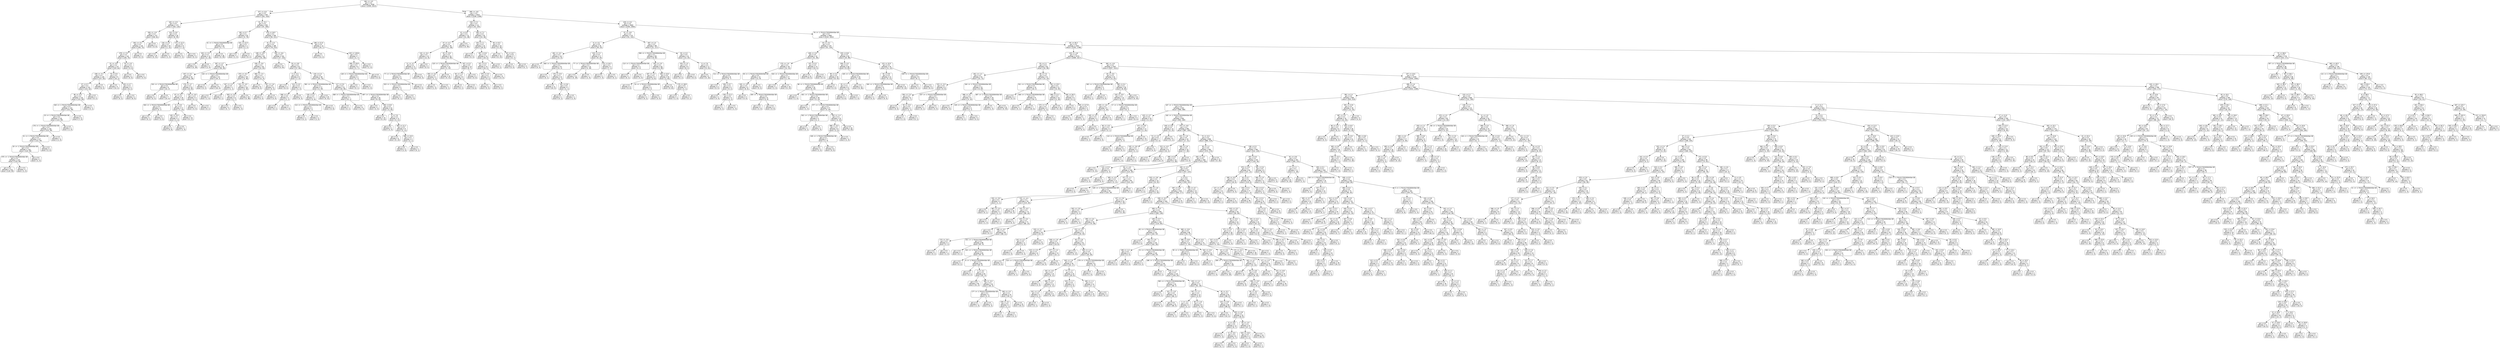 digraph Tree {
node [shape=box, style="rounded", color="black", fontname=helvetica] ;
edge [fontname=helvetica] ;
0 [label="364 <= -4.5\ngini = 0.5\nsamples = 3346\nvalue = [2599, 2614]"] ;
1 [label="377 <= -6.4\ngini = 0.5\nsamples = 430\nvalue = [261, 416]"] ;
0 -> 1 [labeldistance=2.5, labelangle=45, headlabel="True"] ;
2 [label="163 <= -2.5\ngini = 0.5\nsamples = 175\nvalue = [164, 116]"] ;
1 -> 2 ;
3 [label="326 <= -1.8\ngini = 0.4\nsamples = 147\nvalue = [156, 81]"] ;
2 -> 3 ;
4 [label="302 <= -0.1\ngini = 0.4\nsamples = 143\nvalue = [156, 73]"] ;
3 -> 4 ;
5 [label="378 <= -5.3\ngini = 0.4\nsamples = 142\nvalue = [156, 70]"] ;
4 -> 5 ;
6 [label="22 <= -4.6\ngini = 0.4\nsamples = 137\nvalue = [153, 64]"] ;
5 -> 6 ;
7 [label="158 <= -3.1\ngini = 0.4\nsamples = 128\nvalue = [137, 62]"] ;
6 -> 7 ;
8 [label="37 <= 0.7\ngini = 0.4\nsamples = 124\nvalue = [131, 62]"] ;
7 -> 8 ;
9 [label="85 <= -5.5\ngini = 0.4\nsamples = 123\nvalue = [131, 60]"] ;
8 -> 9 ;
10 [label="340 <= -1.7014117331926443e+38\ngini = 0.4\nsamples = 122\nvalue = [131, 59]"] ;
9 -> 10 ;
11 [label="15 <= -1.7014117331926443e+38\ngini = 0.4\nsamples = 119\nvalue = [124, 59]"] ;
10 -> 11 ;
12 [label="176 <= -1.7014117331926443e+38\ngini = 0.4\nsamples = 118\nvalue = [123, 59]"] ;
11 -> 12 ;
13 [label="31 <= -1.7014117331926443e+38\ngini = 0.4\nsamples = 117\nvalue = [122, 59]"] ;
12 -> 13 ;
14 [label="20 <= -1.7014117331926443e+38\ngini = 0.4\nsamples = 116\nvalue = [120, 59]"] ;
13 -> 14 ;
15 [label="375 <= -1.7014117331926443e+38\ngini = 0.4\nsamples = 115\nvalue = [119, 59]"] ;
14 -> 15 ;
16 [label="gini = 0.4\nsamples = 114\nvalue = [118, 59]"] ;
15 -> 16 ;
17 [label="gini = 0.0\nsamples = 1\nvalue = [1, 0]"] ;
15 -> 17 ;
18 [label="gini = 0.0\nsamples = 1\nvalue = [1, 0]"] ;
14 -> 18 ;
19 [label="gini = 0.0\nsamples = 1\nvalue = [2, 0]"] ;
13 -> 19 ;
20 [label="gini = 0.0\nsamples = 1\nvalue = [1, 0]"] ;
12 -> 20 ;
21 [label="gini = 0.0\nsamples = 1\nvalue = [1, 0]"] ;
11 -> 21 ;
22 [label="gini = 0.0\nsamples = 3\nvalue = [7, 0]"] ;
10 -> 22 ;
23 [label="gini = 0.0\nsamples = 1\nvalue = [0, 1]"] ;
9 -> 23 ;
24 [label="gini = 0.0\nsamples = 1\nvalue = [0, 2]"] ;
8 -> 24 ;
25 [label="gini = 0.0\nsamples = 4\nvalue = [6, 0]"] ;
7 -> 25 ;
26 [label="76 <= 0.5\ngini = 0.2\nsamples = 9\nvalue = [16, 2]"] ;
6 -> 26 ;
27 [label="gini = 0.0\nsamples = 5\nvalue = [10, 0]"] ;
26 -> 27 ;
28 [label="103 <= 4.7\ngini = 0.4\nsamples = 4\nvalue = [6, 2]"] ;
26 -> 28 ;
29 [label="gini = 0.0\nsamples = 2\nvalue = [0, 2]"] ;
28 -> 29 ;
30 [label="gini = 0.0\nsamples = 2\nvalue = [6, 0]"] ;
28 -> 30 ;
31 [label="79 <= -3.3\ngini = 0.4\nsamples = 5\nvalue = [3, 6]"] ;
5 -> 31 ;
32 [label="gini = 0.0\nsamples = 4\nvalue = [0, 6]"] ;
31 -> 32 ;
33 [label="gini = 0.0\nsamples = 1\nvalue = [3, 0]"] ;
31 -> 33 ;
34 [label="gini = 0.0\nsamples = 1\nvalue = [0, 3]"] ;
4 -> 34 ;
35 [label="gini = 0.0\nsamples = 4\nvalue = [0, 8]"] ;
3 -> 35 ;
36 [label="124 <= 3.6\ngini = 0.3\nsamples = 28\nvalue = [8, 35]"] ;
2 -> 36 ;
37 [label="126 <= 2.0\ngini = 0.1\nsamples = 20\nvalue = [1, 31]"] ;
36 -> 37 ;
38 [label="gini = 0.0\nsamples = 19\nvalue = [0, 31]"] ;
37 -> 38 ;
39 [label="gini = 0.0\nsamples = 1\nvalue = [1, 0]"] ;
37 -> 39 ;
40 [label="174 <= 12.3\ngini = 0.5\nsamples = 8\nvalue = [7, 4]"] ;
36 -> 40 ;
41 [label="gini = 0.0\nsamples = 5\nvalue = [7, 0]"] ;
40 -> 41 ;
42 [label="gini = 0.0\nsamples = 3\nvalue = [0, 4]"] ;
40 -> 42 ;
43 [label="51 <= -5.4\ngini = 0.4\nsamples = 255\nvalue = [97, 300]"] ;
1 -> 43 ;
44 [label="192 <= 5.7\ngini = 0.1\nsamples = 55\nvalue = [3, 79]"] ;
43 -> 44 ;
45 [label="41 <= -1.7014117331926443e+38\ngini = 0.0\nsamples = 53\nvalue = [2, 77]"] ;
44 -> 45 ;
46 [label="204 <= -3.1\ngini = 0.2\nsamples = 13\nvalue = [2, 18]"] ;
45 -> 46 ;
47 [label="gini = 0.0\nsamples = 11\nvalue = [0, 18]"] ;
46 -> 47 ;
48 [label="gini = 0.0\nsamples = 2\nvalue = [2, 0]"] ;
46 -> 48 ;
49 [label="gini = 0.0\nsamples = 40\nvalue = [0, 59]"] ;
45 -> 49 ;
50 [label="231 <= 12.0\ngini = 0.4\nsamples = 2\nvalue = [1, 2]"] ;
44 -> 50 ;
51 [label="gini = 0.0\nsamples = 1\nvalue = [1, 0]"] ;
50 -> 51 ;
52 [label="gini = 0.0\nsamples = 1\nvalue = [0, 2]"] ;
50 -> 52 ;
53 [label="279 <= 16.5\ngini = 0.4\nsamples = 200\nvalue = [94, 221]"] ;
43 -> 53 ;
54 [label="31 <= -1.0\ngini = 0.4\nsamples = 186\nvalue = [78, 214]"] ;
53 -> 54 ;
55 [label="108 <= -4.6\ngini = 0.5\nsamples = 82\nvalue = [51, 80]"] ;
54 -> 55 ;
56 [label="297 <= -4.7\ngini = 0.5\nsamples = 42\nvalue = [36, 30]"] ;
55 -> 56 ;
57 [label="347 <= -5.2\ngini = 0.5\nsamples = 32\nvalue = [18, 28]"] ;
56 -> 57 ;
58 [label="232 <= -1.7014117331926443e+38\ngini = 0.4\nsamples = 9\nvalue = [10, 3]"] ;
57 -> 58 ;
59 [label="gini = 0.0\nsamples = 2\nvalue = [0, 3]"] ;
58 -> 59 ;
60 [label="gini = 0.0\nsamples = 7\nvalue = [10, 0]"] ;
58 -> 60 ;
61 [label="176 <= -4.7\ngini = 0.4\nsamples = 23\nvalue = [8, 25]"] ;
57 -> 61 ;
62 [label="67 <= -5.2\ngini = 0.2\nsamples = 20\nvalue = [4, 24]"] ;
61 -> 62 ;
63 [label="304 <= -1.7014117331926443e+38\ngini = 0.4\nsamples = 3\nvalue = [3, 1]"] ;
62 -> 63 ;
64 [label="gini = 0.0\nsamples = 1\nvalue = [0, 1]"] ;
63 -> 64 ;
65 [label="gini = 0.0\nsamples = 2\nvalue = [3, 0]"] ;
63 -> 65 ;
66 [label="6 <= -5.0\ngini = 0.1\nsamples = 17\nvalue = [1, 23]"] ;
62 -> 66 ;
67 [label="149 <= -5.0\ngini = 0.2\nsamples = 4\nvalue = [1, 6]"] ;
66 -> 67 ;
68 [label="gini = 0.0\nsamples = 3\nvalue = [0, 6]"] ;
67 -> 68 ;
69 [label="gini = 0.0\nsamples = 1\nvalue = [1, 0]"] ;
67 -> 69 ;
70 [label="gini = 0.0\nsamples = 13\nvalue = [0, 17]"] ;
66 -> 70 ;
71 [label="125 <= -4.6\ngini = 0.3\nsamples = 3\nvalue = [4, 1]"] ;
61 -> 71 ;
72 [label="gini = 0.0\nsamples = 2\nvalue = [4, 0]"] ;
71 -> 72 ;
73 [label="gini = 0.0\nsamples = 1\nvalue = [0, 1]"] ;
71 -> 73 ;
74 [label="104 <= -1.7014117331926443e+38\ngini = 0.2\nsamples = 10\nvalue = [18, 2]"] ;
56 -> 74 ;
75 [label="gini = 0.0\nsamples = 2\nvalue = [0, 2]"] ;
74 -> 75 ;
76 [label="gini = 0.0\nsamples = 8\nvalue = [18, 0]"] ;
74 -> 76 ;
77 [label="159 <= -3.6\ngini = 0.4\nsamples = 40\nvalue = [15, 50]"] ;
55 -> 77 ;
78 [label="373 <= -5.3\ngini = 0.1\nsamples = 28\nvalue = [3, 46]"] ;
77 -> 78 ;
79 [label="167 <= -2.2\ngini = 0.5\nsamples = 2\nvalue = [1, 1]"] ;
78 -> 79 ;
80 [label="gini = 0.0\nsamples = 1\nvalue = [1, 0]"] ;
79 -> 80 ;
81 [label="gini = 0.0\nsamples = 1\nvalue = [0, 1]"] ;
79 -> 81 ;
82 [label="221 <= -4.5\ngini = 0.1\nsamples = 26\nvalue = [2, 45]"] ;
78 -> 82 ;
83 [label="303 <= -4.6\ngini = 0.3\nsamples = 6\nvalue = [2, 7]"] ;
82 -> 83 ;
84 [label="gini = 0.0\nsamples = 4\nvalue = [0, 7]"] ;
83 -> 84 ;
85 [label="gini = 0.0\nsamples = 2\nvalue = [2, 0]"] ;
83 -> 85 ;
86 [label="gini = 0.0\nsamples = 20\nvalue = [0, 38]"] ;
82 -> 86 ;
87 [label="360 <= -1.5\ngini = 0.4\nsamples = 12\nvalue = [12, 4]"] ;
77 -> 87 ;
88 [label="gini = 0.0\nsamples = 6\nvalue = [9, 0]"] ;
87 -> 88 ;
89 [label="167 <= -1.6\ngini = 0.5\nsamples = 6\nvalue = [3, 4]"] ;
87 -> 89 ;
90 [label="gini = 0.0\nsamples = 3\nvalue = [0, 4]"] ;
89 -> 90 ;
91 [label="gini = 0.0\nsamples = 3\nvalue = [3, 0]"] ;
89 -> 91 ;
92 [label="292 <= -0.6\ngini = 0.3\nsamples = 104\nvalue = [27, 134]"] ;
54 -> 92 ;
93 [label="gini = 0.0\nsamples = 37\nvalue = [0, 54]"] ;
92 -> 93 ;
94 [label="19 <= -0.8\ngini = 0.4\nsamples = 67\nvalue = [27, 80]"] ;
92 -> 94 ;
95 [label="3 <= -0.1\ngini = 0.5\nsamples = 8\nvalue = [7, 4]"] ;
94 -> 95 ;
96 [label="gini = 0.0\nsamples = 4\nvalue = [6, 0]"] ;
95 -> 96 ;
97 [label="214 <= 4.5\ngini = 0.3\nsamples = 4\nvalue = [1, 4]"] ;
95 -> 97 ;
98 [label="298 <= 1.5\ngini = 0.5\nsamples = 2\nvalue = [1, 1]"] ;
97 -> 98 ;
99 [label="gini = 0.0\nsamples = 1\nvalue = [0, 1]"] ;
98 -> 99 ;
100 [label="gini = 0.0\nsamples = 1\nvalue = [1, 0]"] ;
98 -> 100 ;
101 [label="gini = 0.0\nsamples = 2\nvalue = [0, 3]"] ;
97 -> 101 ;
102 [label="125 <= 2.3\ngini = 0.3\nsamples = 59\nvalue = [20, 76]"] ;
94 -> 102 ;
103 [label="361 <= -1.7014117331926443e+38\ngini = 0.1\nsamples = 27\nvalue = [2, 40]"] ;
102 -> 103 ;
104 [label="129 <= 0.2\ngini = 0.3\nsamples = 7\nvalue = [2, 9]"] ;
103 -> 104 ;
105 [label="214 <= -1.7014117331926443e+38\ngini = 0.4\nsamples = 3\nvalue = [2, 1]"] ;
104 -> 105 ;
106 [label="gini = 0.0\nsamples = 1\nvalue = [0, 1]"] ;
105 -> 106 ;
107 [label="gini = 0.0\nsamples = 2\nvalue = [2, 0]"] ;
105 -> 107 ;
108 [label="gini = 0.0\nsamples = 4\nvalue = [0, 8]"] ;
104 -> 108 ;
109 [label="gini = 0.0\nsamples = 20\nvalue = [0, 31]"] ;
103 -> 109 ;
110 [label="117 <= 5.9\ngini = 0.4\nsamples = 32\nvalue = [18, 36]"] ;
102 -> 110 ;
111 [label="369 <= -1.7014117331926443e+38\ngini = 0.1\nsamples = 7\nvalue = [12, 1]"] ;
110 -> 111 ;
112 [label="gini = 0.0\nsamples = 1\nvalue = [0, 1]"] ;
111 -> 112 ;
113 [label="gini = 0.0\nsamples = 6\nvalue = [12, 0]"] ;
111 -> 113 ;
114 [label="397 <= -1.7014117331926443e+38\ngini = 0.2\nsamples = 25\nvalue = [6, 35]"] ;
110 -> 114 ;
115 [label="gini = 0.0\nsamples = 1\nvalue = [2, 0]"] ;
114 -> 115 ;
116 [label="282 <= 6.9\ngini = 0.2\nsamples = 24\nvalue = [4, 35]"] ;
114 -> 116 ;
117 [label="gini = 0.0\nsamples = 13\nvalue = [0, 24]"] ;
116 -> 117 ;
118 [label="6 <= 7.8\ngini = 0.4\nsamples = 11\nvalue = [4, 11]"] ;
116 -> 118 ;
119 [label="gini = 0.0\nsamples = 2\nvalue = [2, 0]"] ;
118 -> 119 ;
120 [label="383 <= 11.2\ngini = 0.3\nsamples = 9\nvalue = [2, 11]"] ;
118 -> 120 ;
121 [label="gini = 0.0\nsamples = 6\nvalue = [0, 10]"] ;
120 -> 121 ;
122 [label="398 <= 13.5\ngini = 0.4\nsamples = 3\nvalue = [2, 1]"] ;
120 -> 122 ;
123 [label="gini = 0.0\nsamples = 2\nvalue = [2, 0]"] ;
122 -> 123 ;
124 [label="gini = 0.0\nsamples = 1\nvalue = [0, 1]"] ;
122 -> 124 ;
125 [label="196 <= 21.6\ngini = 0.4\nsamples = 14\nvalue = [16, 7]"] ;
53 -> 125 ;
126 [label="gini = 0.0\nsamples = 7\nvalue = [14, 0]"] ;
125 -> 126 ;
127 [label="120 <= 129.6\ngini = 0.3\nsamples = 7\nvalue = [2, 7]"] ;
125 -> 127 ;
128 [label="299 <= 25.8\ngini = 0.2\nsamples = 6\nvalue = [1, 7]"] ;
127 -> 128 ;
129 [label="128 <= -1.7014117331926443e+38\ngini = 0.5\nsamples = 2\nvalue = [1, 1]"] ;
128 -> 129 ;
130 [label="gini = 0.0\nsamples = 1\nvalue = [0, 1]"] ;
129 -> 130 ;
131 [label="gini = 0.0\nsamples = 1\nvalue = [1, 0]"] ;
129 -> 131 ;
132 [label="gini = 0.0\nsamples = 4\nvalue = [0, 6]"] ;
128 -> 132 ;
133 [label="gini = 0.0\nsamples = 1\nvalue = [1, 0]"] ;
127 -> 133 ;
134 [label="285 <= -4.8\ngini = 0.5\nsamples = 2916\nvalue = [2338, 2198]"] ;
0 -> 134 [labeldistance=2.5, labelangle=-45, headlabel="False"] ;
135 [label="218 <= 2.2\ngini = 0.4\nsamples = 111\nvalue = [44, 134]"] ;
134 -> 135 ;
136 [label="41 <= 0.9\ngini = 0.3\nsamples = 76\nvalue = [21, 98]"] ;
135 -> 136 ;
137 [label="47 <= -4.1\ngini = 0.4\nsamples = 49\nvalue = [21, 48]"] ;
136 -> 137 ;
138 [label="132 <= -0.4\ngini = 0.5\nsamples = 15\nvalue = [12, 9]"] ;
137 -> 138 ;
139 [label="11 <= -4.7\ngini = 0.4\nsamples = 11\nvalue = [12, 4]"] ;
138 -> 139 ;
140 [label="77 <= -1.7014117331926443e+38\ngini = 0.4\nsamples = 5\nvalue = [2, 4]"] ;
139 -> 140 ;
141 [label="323 <= -1.7014117331926443e+38\ngini = 0.4\nsamples = 3\nvalue = [2, 1]"] ;
140 -> 141 ;
142 [label="gini = 0.0\nsamples = 1\nvalue = [0, 1]"] ;
141 -> 142 ;
143 [label="gini = 0.0\nsamples = 2\nvalue = [2, 0]"] ;
141 -> 143 ;
144 [label="gini = 0.0\nsamples = 2\nvalue = [0, 3]"] ;
140 -> 144 ;
145 [label="gini = 0.0\nsamples = 6\nvalue = [10, 0]"] ;
139 -> 145 ;
146 [label="gini = 0.0\nsamples = 4\nvalue = [0, 5]"] ;
138 -> 146 ;
147 [label="20 <= -0.9\ngini = 0.3\nsamples = 34\nvalue = [9, 39]"] ;
137 -> 147 ;
148 [label="120 <= -1.7014117331926443e+38\ngini = 0.1\nsamples = 21\nvalue = [1, 32]"] ;
147 -> 148 ;
149 [label="293 <= -0.4\ngini = 0.5\nsamples = 2\nvalue = [1, 1]"] ;
148 -> 149 ;
150 [label="gini = 0.0\nsamples = 1\nvalue = [1, 0]"] ;
149 -> 150 ;
151 [label="gini = 0.0\nsamples = 1\nvalue = [0, 1]"] ;
149 -> 151 ;
152 [label="gini = 0.0\nsamples = 19\nvalue = [0, 31]"] ;
148 -> 152 ;
153 [label="207 <= 0.2\ngini = 0.5\nsamples = 13\nvalue = [8, 7]"] ;
147 -> 153 ;
154 [label="94 <= -1.4\ngini = 0.2\nsamples = 8\nvalue = [8, 1]"] ;
153 -> 154 ;
155 [label="gini = 0.0\nsamples = 1\nvalue = [0, 1]"] ;
154 -> 155 ;
156 [label="gini = 0.0\nsamples = 7\nvalue = [8, 0]"] ;
154 -> 156 ;
157 [label="gini = 0.0\nsamples = 5\nvalue = [0, 6]"] ;
153 -> 157 ;
158 [label="gini = 0.0\nsamples = 27\nvalue = [0, 50]"] ;
136 -> 158 ;
159 [label="236 <= 7.2\ngini = 0.5\nsamples = 35\nvalue = [23, 36]"] ;
135 -> 159 ;
160 [label="134 <= 1.1\ngini = 0.4\nsamples = 16\nvalue = [18, 6]"] ;
159 -> 160 ;
161 [label="gini = 0.0\nsamples = 2\nvalue = [0, 3]"] ;
160 -> 161 ;
162 [label="307 <= 8.3\ngini = 0.2\nsamples = 14\nvalue = [18, 3]"] ;
160 -> 162 ;
163 [label="157 <= 5.1\ngini = 0.2\nsamples = 13\nvalue = [18, 2]"] ;
162 -> 163 ;
164 [label="375 <= 3.5\ngini = 0.4\nsamples = 5\nvalue = [5, 2]"] ;
163 -> 164 ;
165 [label="gini = 0.0\nsamples = 3\nvalue = [5, 0]"] ;
164 -> 165 ;
166 [label="gini = 0.0\nsamples = 2\nvalue = [0, 2]"] ;
164 -> 166 ;
167 [label="gini = 0.0\nsamples = 8\nvalue = [13, 0]"] ;
163 -> 167 ;
168 [label="gini = 0.0\nsamples = 1\nvalue = [0, 1]"] ;
162 -> 168 ;
169 [label="84 <= 9.3\ngini = 0.2\nsamples = 19\nvalue = [5, 30]"] ;
159 -> 169 ;
170 [label="gini = 0.0\nsamples = 12\nvalue = [0, 23]"] ;
169 -> 170 ;
171 [label="63 <= 13.7\ngini = 0.5\nsamples = 7\nvalue = [5, 7]"] ;
169 -> 171 ;
172 [label="gini = 0.0\nsamples = 3\nvalue = [5, 0]"] ;
171 -> 172 ;
173 [label="gini = 0.0\nsamples = 4\nvalue = [0, 7]"] ;
171 -> 173 ;
174 [label="228 <= -5.2\ngini = 0.5\nsamples = 2805\nvalue = [2294, 2064]"] ;
134 -> 174 ;
175 [label="57 <= -3.6\ngini = 0.4\nsamples = 123\nvalue = [51, 142]"] ;
174 -> 175 ;
176 [label="6 <= -3.1\ngini = 0.5\nsamples = 35\nvalue = [30, 25]"] ;
175 -> 176 ;
177 [label="281 <= -4.2\ngini = 0.3\nsamples = 18\nvalue = [21, 6]"] ;
176 -> 177 ;
178 [label="gini = 0.0\nsamples = 4\nvalue = [0, 4]"] ;
177 -> 178 ;
179 [label="383 <= -1.7014117331926443e+38\ngini = 0.2\nsamples = 14\nvalue = [21, 2]"] ;
177 -> 179 ;
180 [label="gini = 0.0\nsamples = 1\nvalue = [0, 1]"] ;
179 -> 180 ;
181 [label="176 <= -0.5\ngini = 0.1\nsamples = 13\nvalue = [21, 1]"] ;
179 -> 181 ;
182 [label="gini = 0.0\nsamples = 11\nvalue = [20, 0]"] ;
181 -> 182 ;
183 [label="161 <= 0.6\ngini = 0.5\nsamples = 2\nvalue = [1, 1]"] ;
181 -> 183 ;
184 [label="gini = 0.0\nsamples = 1\nvalue = [0, 1]"] ;
183 -> 184 ;
185 [label="gini = 0.0\nsamples = 1\nvalue = [1, 0]"] ;
183 -> 185 ;
186 [label="310 <= 2.2\ngini = 0.4\nsamples = 17\nvalue = [9, 19]"] ;
176 -> 186 ;
187 [label="77 <= -1.7014117331926443e+38\ngini = 0.2\nsamples = 13\nvalue = [2, 18]"] ;
186 -> 187 ;
188 [label="gini = 0.0\nsamples = 12\nvalue = [0, 18]"] ;
187 -> 188 ;
189 [label="gini = 0.0\nsamples = 1\nvalue = [2, 0]"] ;
187 -> 189 ;
190 [label="214 <= 44.2\ngini = 0.2\nsamples = 4\nvalue = [7, 1]"] ;
186 -> 190 ;
191 [label="gini = 0.0\nsamples = 3\nvalue = [7, 0]"] ;
190 -> 191 ;
192 [label="gini = 0.0\nsamples = 1\nvalue = [0, 1]"] ;
190 -> 192 ;
193 [label="267 <= 1.5\ngini = 0.3\nsamples = 88\nvalue = [21, 117]"] ;
175 -> 193 ;
194 [label="358 <= -1.7014117331926443e+38\ngini = 0.1\nsamples = 65\nvalue = [8, 92]"] ;
193 -> 194 ;
195 [label="114 <= -1.7014117331926443e+38\ngini = 0.4\nsamples = 3\nvalue = [4, 2]"] ;
194 -> 195 ;
196 [label="gini = 0.0\nsamples = 1\nvalue = [0, 2]"] ;
195 -> 196 ;
197 [label="gini = 0.0\nsamples = 2\nvalue = [4, 0]"] ;
195 -> 197 ;
198 [label="202 <= -2.0\ngini = 0.1\nsamples = 62\nvalue = [4, 90]"] ;
194 -> 198 ;
199 [label="187 <= -2.2\ngini = 0.4\nsamples = 9\nvalue = [3, 8]"] ;
198 -> 199 ;
200 [label="gini = 0.0\nsamples = 5\nvalue = [0, 6]"] ;
199 -> 200 ;
201 [label="10 <= -1.7014117331926443e+38\ngini = 0.5\nsamples = 4\nvalue = [3, 2]"] ;
199 -> 201 ;
202 [label="gini = 0.0\nsamples = 2\nvalue = [0, 2]"] ;
201 -> 202 ;
203 [label="gini = 0.0\nsamples = 2\nvalue = [3, 0]"] ;
201 -> 203 ;
204 [label="206 <= 15.0\ngini = 0.0\nsamples = 53\nvalue = [1, 82]"] ;
198 -> 204 ;
205 [label="gini = 0.0\nsamples = 51\nvalue = [0, 81]"] ;
204 -> 205 ;
206 [label="179 <= 18.8\ngini = 0.5\nsamples = 2\nvalue = [1, 1]"] ;
204 -> 206 ;
207 [label="gini = 0.0\nsamples = 1\nvalue = [1, 0]"] ;
206 -> 207 ;
208 [label="gini = 0.0\nsamples = 1\nvalue = [0, 1]"] ;
206 -> 208 ;
209 [label="50 <= 3.2\ngini = 0.5\nsamples = 23\nvalue = [13, 25]"] ;
193 -> 209 ;
210 [label="376 <= 1.5\ngini = 0.3\nsamples = 6\nvalue = [8, 2]"] ;
209 -> 210 ;
211 [label="gini = 0.0\nsamples = 2\nvalue = [0, 2]"] ;
210 -> 211 ;
212 [label="gini = 0.0\nsamples = 4\nvalue = [8, 0]"] ;
210 -> 212 ;
213 [label="0 <= 7.6\ngini = 0.3\nsamples = 17\nvalue = [5, 23]"] ;
209 -> 213 ;
214 [label="gini = 0.0\nsamples = 9\nvalue = [0, 16]"] ;
213 -> 214 ;
215 [label="211 <= -1.7014117331926443e+38\ngini = 0.5\nsamples = 8\nvalue = [5, 7]"] ;
213 -> 215 ;
216 [label="gini = 0.0\nsamples = 3\nvalue = [0, 5]"] ;
215 -> 216 ;
217 [label="256 <= 9.7\ngini = 0.4\nsamples = 5\nvalue = [5, 2]"] ;
215 -> 217 ;
218 [label="gini = 0.0\nsamples = 2\nvalue = [4, 0]"] ;
217 -> 218 ;
219 [label="235 <= 21.2\ngini = 0.4\nsamples = 3\nvalue = [1, 2]"] ;
217 -> 219 ;
220 [label="gini = 0.0\nsamples = 2\nvalue = [0, 2]"] ;
219 -> 220 ;
221 [label="gini = 0.0\nsamples = 1\nvalue = [1, 0]"] ;
219 -> 221 ;
222 [label="76 <= -1.7014117331926443e+38\ngini = 0.5\nsamples = 2682\nvalue = [2243, 1922]"] ;
174 -> 222 ;
223 [label="33 <= -3.2\ngini = 0.4\nsamples = 125\nvalue = [51, 134]"] ;
222 -> 223 ;
224 [label="108 <= -0.3\ngini = 0.5\nsamples = 42\nvalue = [31, 36]"] ;
223 -> 224 ;
225 [label="170 <= -1.6\ngini = 0.4\nsamples = 29\nvalue = [12, 32]"] ;
224 -> 225 ;
226 [label="39 <= -1.7014117331926443e+38\ngini = 0.5\nsamples = 12\nvalue = [11, 8]"] ;
225 -> 226 ;
227 [label="100 <= -4.9\ngini = 0.5\nsamples = 9\nvalue = [6, 8]"] ;
226 -> 227 ;
228 [label="gini = 0.0\nsamples = 3\nvalue = [4, 0]"] ;
227 -> 228 ;
229 [label="294 <= -1.7014117331926443e+38\ngini = 0.3\nsamples = 6\nvalue = [2, 8]"] ;
227 -> 229 ;
230 [label="gini = 0.0\nsamples = 1\nvalue = [2, 0]"] ;
229 -> 230 ;
231 [label="gini = 0.0\nsamples = 5\nvalue = [0, 8]"] ;
229 -> 231 ;
232 [label="gini = 0.0\nsamples = 3\nvalue = [5, 0]"] ;
226 -> 232 ;
233 [label="344 <= -1.7014117331926443e+38\ngini = 0.1\nsamples = 17\nvalue = [1, 24]"] ;
225 -> 233 ;
234 [label="gini = 0.0\nsamples = 1\nvalue = [1, 0]"] ;
233 -> 234 ;
235 [label="gini = 0.0\nsamples = 16\nvalue = [0, 24]"] ;
233 -> 235 ;
236 [label="137 <= 0.2\ngini = 0.3\nsamples = 13\nvalue = [19, 4]"] ;
224 -> 236 ;
237 [label="gini = 0.0\nsamples = 10\nvalue = [19, 0]"] ;
236 -> 237 ;
238 [label="gini = 0.0\nsamples = 3\nvalue = [0, 4]"] ;
236 -> 238 ;
239 [label="233 <= 6.8\ngini = 0.3\nsamples = 83\nvalue = [20, 98]"] ;
223 -> 239 ;
240 [label="238 <= -0.2\ngini = 0.2\nsamples = 63\nvalue = [9, 85]"] ;
239 -> 240 ;
241 [label="99 <= 3.2\ngini = 0.3\nsamples = 30\nvalue = [8, 43]"] ;
240 -> 241 ;
242 [label="66 <= -1.7014117331926443e+38\ngini = 0.2\nsamples = 29\nvalue = [6, 43]"] ;
241 -> 242 ;
243 [label="gini = 0.0\nsamples = 1\nvalue = [1, 0]"] ;
242 -> 243 ;
244 [label="301 <= -1.7014117331926443e+38\ngini = 0.2\nsamples = 28\nvalue = [5, 43]"] ;
242 -> 244 ;
245 [label="gini = 0.0\nsamples = 1\nvalue = [1, 0]"] ;
244 -> 245 ;
246 [label="377 <= -1.7014117331926443e+38\ngini = 0.2\nsamples = 27\nvalue = [4, 43]"] ;
244 -> 246 ;
247 [label="332 <= -1.7014117331926443e+38\ngini = 0.4\nsamples = 3\nvalue = [2, 1]"] ;
246 -> 247 ;
248 [label="gini = 0.0\nsamples = 1\nvalue = [0, 1]"] ;
247 -> 248 ;
249 [label="gini = 0.0\nsamples = 2\nvalue = [2, 0]"] ;
247 -> 249 ;
250 [label="203 <= -1.4\ngini = 0.1\nsamples = 24\nvalue = [2, 42]"] ;
246 -> 250 ;
251 [label="368 <= -0.3\ngini = 0.3\nsamples = 8\nvalue = [2, 9]"] ;
250 -> 251 ;
252 [label="138 <= -1.7014117331926443e+38\ngini = 0.2\nsamples = 7\nvalue = [1, 9]"] ;
251 -> 252 ;
253 [label="gini = 0.0\nsamples = 1\nvalue = [1, 0]"] ;
252 -> 253 ;
254 [label="gini = 0.0\nsamples = 6\nvalue = [0, 9]"] ;
252 -> 254 ;
255 [label="gini = 0.0\nsamples = 1\nvalue = [1, 0]"] ;
251 -> 255 ;
256 [label="gini = 0.0\nsamples = 16\nvalue = [0, 33]"] ;
250 -> 256 ;
257 [label="gini = 0.0\nsamples = 1\nvalue = [2, 0]"] ;
241 -> 257 ;
258 [label="105 <= -1.7014117331926443e+38\ngini = 0.0\nsamples = 33\nvalue = [1, 42]"] ;
240 -> 258 ;
259 [label="20 <= 1.7\ngini = 0.2\nsamples = 6\nvalue = [1, 6]"] ;
258 -> 259 ;
260 [label="gini = 0.0\nsamples = 5\nvalue = [0, 6]"] ;
259 -> 260 ;
261 [label="gini = 0.0\nsamples = 1\nvalue = [1, 0]"] ;
259 -> 261 ;
262 [label="gini = 0.0\nsamples = 27\nvalue = [0, 36]"] ;
258 -> 262 ;
263 [label="123 <= 15.5\ngini = 0.5\nsamples = 20\nvalue = [11, 13]"] ;
239 -> 263 ;
264 [label="92 <= 9.9\ngini = 0.4\nsamples = 14\nvalue = [5, 12]"] ;
263 -> 264 ;
265 [label="184 <= -1.7014117331926443e+38\ngini = 0.4\nsamples = 6\nvalue = [5, 2]"] ;
264 -> 265 ;
266 [label="gini = 0.0\nsamples = 2\nvalue = [0, 2]"] ;
265 -> 266 ;
267 [label="gini = 0.0\nsamples = 4\nvalue = [5, 0]"] ;
265 -> 267 ;
268 [label="gini = 0.0\nsamples = 8\nvalue = [0, 10]"] ;
264 -> 268 ;
269 [label="255 <= -1.7014117331926443e+38\ngini = 0.2\nsamples = 6\nvalue = [6, 1]"] ;
263 -> 269 ;
270 [label="gini = 0.0\nsamples = 1\nvalue = [0, 1]"] ;
269 -> 270 ;
271 [label="gini = 0.0\nsamples = 5\nvalue = [6, 0]"] ;
269 -> 271 ;
272 [label="82 <= 35.3\ngini = 0.5\nsamples = 2557\nvalue = [2192, 1788]"] ;
222 -> 272 ;
273 [label="103 <= -4.8\ngini = 0.5\nsamples = 2379\nvalue = [2089, 1617]"] ;
272 -> 273 ;
274 [label="53 <= 2.1\ngini = 0.4\nsamples = 82\nvalue = [32, 96]"] ;
273 -> 274 ;
275 [label="261 <= -1.4\ngini = 0.2\nsamples = 51\nvalue = [10, 72]"] ;
274 -> 275 ;
276 [label="223 <= -3.3\ngini = 0.5\nsamples = 9\nvalue = [5, 8]"] ;
275 -> 276 ;
277 [label="354 <= -2.4\ngini = 0.2\nsamples = 6\nvalue = [1, 7]"] ;
276 -> 277 ;
278 [label="gini = 0.0\nsamples = 4\nvalue = [0, 6]"] ;
277 -> 278 ;
279 [label="53 <= -0.3\ngini = 0.5\nsamples = 2\nvalue = [1, 1]"] ;
277 -> 279 ;
280 [label="gini = 0.0\nsamples = 1\nvalue = [1, 0]"] ;
279 -> 280 ;
281 [label="gini = 0.0\nsamples = 1\nvalue = [0, 1]"] ;
279 -> 281 ;
282 [label="337 <= -1.7014117331926443e+38\ngini = 0.3\nsamples = 3\nvalue = [4, 1]"] ;
276 -> 282 ;
283 [label="gini = 0.0\nsamples = 1\nvalue = [0, 1]"] ;
282 -> 283 ;
284 [label="gini = 0.0\nsamples = 2\nvalue = [4, 0]"] ;
282 -> 284 ;
285 [label="164 <= -1.7014117331926443e+38\ngini = 0.1\nsamples = 42\nvalue = [5, 64]"] ;
275 -> 285 ;
286 [label="398 <= -0.2\ngini = 0.4\nsamples = 9\nvalue = [4, 10]"] ;
285 -> 286 ;
287 [label="gini = 0.0\nsamples = 5\nvalue = [0, 9]"] ;
286 -> 287 ;
288 [label="149 <= -1.7014117331926443e+38\ngini = 0.3\nsamples = 4\nvalue = [4, 1]"] ;
286 -> 288 ;
289 [label="gini = 0.0\nsamples = 1\nvalue = [0, 1]"] ;
288 -> 289 ;
290 [label="gini = 0.0\nsamples = 3\nvalue = [4, 0]"] ;
288 -> 290 ;
291 [label="387 <= -1.7014117331926443e+38\ngini = 0.0\nsamples = 33\nvalue = [1, 54]"] ;
285 -> 291 ;
292 [label="gini = 0.0\nsamples = 1\nvalue = [1, 0]"] ;
291 -> 292 ;
293 [label="gini = 0.0\nsamples = 32\nvalue = [0, 54]"] ;
291 -> 293 ;
294 [label="48 <= 7.0\ngini = 0.5\nsamples = 31\nvalue = [22, 24]"] ;
274 -> 294 ;
295 [label="321 <= -1.7014117331926443e+38\ngini = 0.3\nsamples = 10\nvalue = [16, 4]"] ;
294 -> 295 ;
296 [label="gini = 0.0\nsamples = 2\nvalue = [0, 3]"] ;
295 -> 296 ;
297 [label="268 <= -1.7014117331926443e+38\ngini = 0.1\nsamples = 8\nvalue = [16, 1]"] ;
295 -> 297 ;
298 [label="gini = 0.0\nsamples = 1\nvalue = [0, 1]"] ;
297 -> 298 ;
299 [label="gini = 0.0\nsamples = 7\nvalue = [16, 0]"] ;
297 -> 299 ;
300 [label="181 <= 15.5\ngini = 0.4\nsamples = 21\nvalue = [6, 20]"] ;
294 -> 300 ;
301 [label="288 <= 11.2\ngini = 0.2\nsamples = 15\nvalue = [2, 18]"] ;
300 -> 301 ;
302 [label="273 <= 7.5\ngini = 0.5\nsamples = 5\nvalue = [2, 3]"] ;
301 -> 302 ;
303 [label="gini = 0.0\nsamples = 3\nvalue = [0, 3]"] ;
302 -> 303 ;
304 [label="gini = 0.0\nsamples = 2\nvalue = [2, 0]"] ;
302 -> 304 ;
305 [label="gini = 0.0\nsamples = 10\nvalue = [0, 15]"] ;
301 -> 305 ;
306 [label="180 <= 26.5\ngini = 0.4\nsamples = 6\nvalue = [4, 2]"] ;
300 -> 306 ;
307 [label="gini = 0.0\nsamples = 3\nvalue = [3, 0]"] ;
306 -> 307 ;
308 [label="206 <= 117.6\ngini = 0.4\nsamples = 3\nvalue = [1, 2]"] ;
306 -> 308 ;
309 [label="gini = 0.0\nsamples = 2\nvalue = [0, 2]"] ;
308 -> 309 ;
310 [label="gini = 0.0\nsamples = 1\nvalue = [1, 0]"] ;
308 -> 310 ;
311 [label="362 <= -4.6\ngini = 0.5\nsamples = 2297\nvalue = [2057, 1521]"] ;
273 -> 311 ;
312 [label="26 <= -3.5\ngini = 0.3\nsamples = 42\nvalue = [12, 61]"] ;
311 -> 312 ;
313 [label="182 <= -1.7014117331926443e+38\ngini = 0.3\nsamples = 3\nvalue = [4, 1]"] ;
312 -> 313 ;
314 [label="gini = 0.0\nsamples = 1\nvalue = [0, 1]"] ;
313 -> 314 ;
315 [label="gini = 0.0\nsamples = 2\nvalue = [4, 0]"] ;
313 -> 315 ;
316 [label="285 <= 0.4\ngini = 0.2\nsamples = 39\nvalue = [8, 60]"] ;
312 -> 316 ;
317 [label="225 <= -0.9\ngini = 0.4\nsamples = 15\nvalue = [8, 17]"] ;
316 -> 317 ;
318 [label="103 <= -1.8\ngini = 0.2\nsamples = 9\nvalue = [2, 16]"] ;
317 -> 318 ;
319 [label="245 <= -3.2\ngini = 0.4\nsamples = 3\nvalue = [2, 4]"] ;
318 -> 319 ;
320 [label="gini = 0.0\nsamples = 1\nvalue = [0, 4]"] ;
319 -> 320 ;
321 [label="gini = 0.0\nsamples = 2\nvalue = [2, 0]"] ;
319 -> 321 ;
322 [label="gini = 0.0\nsamples = 6\nvalue = [0, 12]"] ;
318 -> 322 ;
323 [label="17 <= -1.7014117331926443e+38\ngini = 0.2\nsamples = 6\nvalue = [6, 1]"] ;
317 -> 323 ;
324 [label="gini = 0.0\nsamples = 1\nvalue = [0, 1]"] ;
323 -> 324 ;
325 [label="gini = 0.0\nsamples = 5\nvalue = [6, 0]"] ;
323 -> 325 ;
326 [label="gini = 0.0\nsamples = 24\nvalue = [0, 43]"] ;
316 -> 326 ;
327 [label="157 <= 15.6\ngini = 0.5\nsamples = 2255\nvalue = [2045, 1460]"] ;
311 -> 327 ;
328 [label="399 <= 1.6\ngini = 0.5\nsamples = 1897\nvalue = [1642, 1288]"] ;
327 -> 328 ;
329 [label="381 <= 2.4\ngini = 0.5\nsamples = 959\nvalue = [920, 519]"] ;
328 -> 329 ;
330 [label="167 <= -1.7014117331926443e+38\ngini = 0.5\nsamples = 924\nvalue = [906, 486]"] ;
329 -> 330 ;
331 [label="120 <= -4.7\ngini = 0.3\nsamples = 20\nvalue = [4, 21]"] ;
330 -> 331 ;
332 [label="56 <= -4.0\ngini = 0.4\nsamples = 3\nvalue = [3, 1]"] ;
331 -> 332 ;
333 [label="gini = 0.0\nsamples = 1\nvalue = [0, 1]"] ;
332 -> 333 ;
334 [label="gini = 0.0\nsamples = 2\nvalue = [3, 0]"] ;
332 -> 334 ;
335 [label="377 <= -0.9\ngini = 0.1\nsamples = 17\nvalue = [1, 20]"] ;
331 -> 335 ;
336 [label="110 <= -1.7014117331926443e+38\ngini = 0.4\nsamples = 4\nvalue = [1, 3]"] ;
335 -> 336 ;
337 [label="gini = 0.0\nsamples = 1\nvalue = [1, 0]"] ;
336 -> 337 ;
338 [label="gini = 0.0\nsamples = 3\nvalue = [0, 3]"] ;
336 -> 338 ;
339 [label="gini = 0.0\nsamples = 13\nvalue = [0, 17]"] ;
335 -> 339 ;
340 [label="162 <= -1.7014117331926443e+38\ngini = 0.4\nsamples = 904\nvalue = [902, 465]"] ;
330 -> 340 ;
341 [label="149 <= -0.8\ngini = 0.4\nsamples = 13\nvalue = [5, 15]"] ;
340 -> 341 ;
342 [label="74 <= -2.5\ngini = 0.5\nsamples = 7\nvalue = [5, 4]"] ;
341 -> 342 ;
343 [label="145 <= -3.8\ngini = 0.3\nsamples = 4\nvalue = [1, 4]"] ;
342 -> 343 ;
344 [label="gini = 0.0\nsamples = 1\nvalue = [1, 0]"] ;
343 -> 344 ;
345 [label="gini = 0.0\nsamples = 3\nvalue = [0, 4]"] ;
343 -> 345 ;
346 [label="gini = 0.0\nsamples = 3\nvalue = [4, 0]"] ;
342 -> 346 ;
347 [label="gini = 0.0\nsamples = 6\nvalue = [0, 11]"] ;
341 -> 347 ;
348 [label="374 <= -4.8\ngini = 0.4\nsamples = 891\nvalue = [897, 450]"] ;
340 -> 348 ;
349 [label="132 <= -1.6\ngini = 0.5\nsamples = 33\nvalue = [17, 31]"] ;
348 -> 349 ;
350 [label="213 <= -4.0\ngini = 0.4\nsamples = 8\nvalue = [10, 3]"] ;
349 -> 350 ;
351 [label="gini = 0.0\nsamples = 2\nvalue = [0, 3]"] ;
350 -> 351 ;
352 [label="gini = 0.0\nsamples = 6\nvalue = [10, 0]"] ;
350 -> 352 ;
353 [label="295 <= 1.8\ngini = 0.3\nsamples = 25\nvalue = [7, 28]"] ;
349 -> 353 ;
354 [label="395 <= 0.0\ngini = 0.1\nsamples = 22\nvalue = [2, 28]"] ;
353 -> 354 ;
355 [label="gini = 0.0\nsamples = 17\nvalue = [0, 24]"] ;
354 -> 355 ;
356 [label="115 <= 0.3\ngini = 0.4\nsamples = 5\nvalue = [2, 4]"] ;
354 -> 356 ;
357 [label="gini = 0.0\nsamples = 2\nvalue = [2, 0]"] ;
356 -> 357 ;
358 [label="gini = 0.0\nsamples = 3\nvalue = [0, 4]"] ;
356 -> 358 ;
359 [label="gini = 0.0\nsamples = 3\nvalue = [5, 0]"] ;
353 -> 359 ;
360 [label="74 <= -0.2\ngini = 0.4\nsamples = 858\nvalue = [880, 419]"] ;
348 -> 360 ;
361 [label="39 <= 1.4\ngini = 0.5\nsamples = 494\nvalue = [470, 270]"] ;
360 -> 361 ;
362 [label="262 <= -2.5\ngini = 0.5\nsamples = 483\nvalue = [470, 254]"] ;
361 -> 362 ;
363 [label="36 <= -4.5\ngini = 0.3\nsamples = 106\nvalue = [123, 30]"] ;
362 -> 363 ;
364 [label="305 <= -4.5\ngini = 0.3\nsamples = 11\nvalue = [3, 11]"] ;
363 -> 364 ;
365 [label="gini = 0.0\nsamples = 3\nvalue = [3, 0]"] ;
364 -> 365 ;
366 [label="gini = 0.0\nsamples = 8\nvalue = [0, 11]"] ;
364 -> 366 ;
367 [label="377 <= -1.1\ngini = 0.2\nsamples = 95\nvalue = [120, 19]"] ;
363 -> 367 ;
368 [label="105 <= -1.7014117331926443e+38\ngini = 0.2\nsamples = 94\nvalue = [120, 18]"] ;
367 -> 368 ;
369 [label="232 <= -3.0\ngini = 0.4\nsamples = 3\nvalue = [1, 2]"] ;
368 -> 369 ;
370 [label="gini = 0.0\nsamples = 1\nvalue = [0, 1]"] ;
369 -> 370 ;
371 [label="387 <= -2.3\ngini = 0.5\nsamples = 2\nvalue = [1, 1]"] ;
369 -> 371 ;
372 [label="gini = 0.0\nsamples = 1\nvalue = [1, 0]"] ;
371 -> 372 ;
373 [label="gini = 0.0\nsamples = 1\nvalue = [0, 1]"] ;
371 -> 373 ;
374 [label="131 <= -4.3\ngini = 0.2\nsamples = 91\nvalue = [119, 16]"] ;
368 -> 374 ;
375 [label="gini = 0.0\nsamples = 18\nvalue = [31, 0]"] ;
374 -> 375 ;
376 [label="131 <= -4.3\ngini = 0.3\nsamples = 73\nvalue = [88, 16]"] ;
374 -> 376 ;
377 [label="gini = 0.0\nsamples = 2\nvalue = [0, 3]"] ;
376 -> 377 ;
378 [label="103 <= -4.4\ngini = 0.2\nsamples = 71\nvalue = [88, 13]"] ;
376 -> 378 ;
379 [label="gini = 0.0\nsamples = 2\nvalue = [0, 2]"] ;
378 -> 379 ;
380 [label="188 <= -4.3\ngini = 0.2\nsamples = 69\nvalue = [88, 11]"] ;
378 -> 380 ;
381 [label="173 <= -3.6\ngini = 0.4\nsamples = 3\nvalue = [1, 2]"] ;
380 -> 381 ;
382 [label="gini = 0.0\nsamples = 2\nvalue = [0, 2]"] ;
381 -> 382 ;
383 [label="gini = 0.0\nsamples = 1\nvalue = [1, 0]"] ;
381 -> 383 ;
384 [label="151 <= -1.7014117331926443e+38\ngini = 0.2\nsamples = 66\nvalue = [87, 9]"] ;
380 -> 384 ;
385 [label="gini = 0.0\nsamples = 1\nvalue = [0, 1]"] ;
384 -> 385 ;
386 [label="341 <= -1.7014117331926443e+38\ngini = 0.2\nsamples = 65\nvalue = [87, 8]"] ;
384 -> 386 ;
387 [label="gini = 0.0\nsamples = 2\nvalue = [0, 2]"] ;
386 -> 387 ;
388 [label="6 <= -1.7014117331926443e+38\ngini = 0.1\nsamples = 63\nvalue = [87, 6]"] ;
386 -> 388 ;
389 [label="gini = 0.0\nsamples = 1\nvalue = [0, 2]"] ;
388 -> 389 ;
390 [label="1 <= -3.2\ngini = 0.1\nsamples = 62\nvalue = [87, 4]"] ;
388 -> 390 ;
391 [label="gini = 0.0\nsamples = 36\nvalue = [51, 0]"] ;
390 -> 391 ;
392 [label="390 <= -3.3\ngini = 0.2\nsamples = 26\nvalue = [36, 4]"] ;
390 -> 392 ;
393 [label="177 <= -1.7014117331926443e+38\ngini = 0.4\nsamples = 4\nvalue = [1, 3]"] ;
392 -> 393 ;
394 [label="gini = 0.0\nsamples = 1\nvalue = [1, 0]"] ;
393 -> 394 ;
395 [label="gini = 0.0\nsamples = 3\nvalue = [0, 3]"] ;
393 -> 395 ;
396 [label="283 <= -3.2\ngini = 0.1\nsamples = 22\nvalue = [35, 1]"] ;
392 -> 396 ;
397 [label="228 <= -3.1\ngini = 0.5\nsamples = 2\nvalue = [1, 1]"] ;
396 -> 397 ;
398 [label="gini = 0.0\nsamples = 1\nvalue = [1, 0]"] ;
397 -> 398 ;
399 [label="gini = 0.0\nsamples = 1\nvalue = [0, 1]"] ;
397 -> 399 ;
400 [label="gini = 0.0\nsamples = 20\nvalue = [34, 0]"] ;
396 -> 400 ;
401 [label="gini = 0.0\nsamples = 1\nvalue = [0, 1]"] ;
367 -> 401 ;
402 [label="330 <= -2.3\ngini = 0.5\nsamples = 377\nvalue = [347, 224]"] ;
362 -> 402 ;
403 [label="310 <= -3.8\ngini = 0.3\nsamples = 24\nvalue = [8, 33]"] ;
402 -> 403 ;
404 [label="gini = 0.0\nsamples = 3\nvalue = [4, 0]"] ;
403 -> 404 ;
405 [label="296 <= -1.8\ngini = 0.2\nsamples = 21\nvalue = [4, 33]"] ;
403 -> 405 ;
406 [label="237 <= -2.6\ngini = 0.1\nsamples = 20\nvalue = [2, 33]"] ;
405 -> 406 ;
407 [label="332 <= -2.9\ngini = 0.4\nsamples = 4\nvalue = [2, 4]"] ;
406 -> 407 ;
408 [label="gini = 0.0\nsamples = 2\nvalue = [0, 4]"] ;
407 -> 408 ;
409 [label="gini = 0.0\nsamples = 2\nvalue = [2, 0]"] ;
407 -> 409 ;
410 [label="gini = 0.0\nsamples = 16\nvalue = [0, 29]"] ;
406 -> 410 ;
411 [label="gini = 0.0\nsamples = 1\nvalue = [2, 0]"] ;
405 -> 411 ;
412 [label="4 <= 0.3\ngini = 0.5\nsamples = 353\nvalue = [339, 191]"] ;
402 -> 412 ;
413 [label="297 <= -0.0\ngini = 0.5\nsamples = 343\nvalue = [336, 177]"] ;
412 -> 413 ;
414 [label="328 <= -0.3\ngini = 0.5\nsamples = 329\nvalue = [313, 177]"] ;
413 -> 414 ;
415 [label="359 <= -1.5\ngini = 0.4\nsamples = 284\nvalue = [285, 138]"] ;
414 -> 415 ;
416 [label="390 <= -2.0\ngini = 0.5\nsamples = 91\nvalue = [70, 58]"] ;
415 -> 416 ;
417 [label="233 <= -2.2\ngini = 0.2\nsamples = 18\nvalue = [25, 3]"] ;
416 -> 417 ;
418 [label="142 <= -2.2\ngini = 0.5\nsamples = 4\nvalue = [2, 3]"] ;
417 -> 418 ;
419 [label="gini = 0.0\nsamples = 2\nvalue = [2, 0]"] ;
418 -> 419 ;
420 [label="gini = 0.0\nsamples = 2\nvalue = [0, 3]"] ;
418 -> 420 ;
421 [label="gini = 0.0\nsamples = 14\nvalue = [23, 0]"] ;
417 -> 421 ;
422 [label="212 <= -1.9\ngini = 0.5\nsamples = 73\nvalue = [45, 55]"] ;
416 -> 422 ;
423 [label="328 <= -1.9\ngini = 0.4\nsamples = 21\nvalue = [19, 8]"] ;
422 -> 423 ;
424 [label="210 <= -2.0\ngini = 0.4\nsamples = 8\nvalue = [3, 7]"] ;
423 -> 424 ;
425 [label="gini = 0.0\nsamples = 5\nvalue = [0, 6]"] ;
424 -> 425 ;
426 [label="223 <= -1.7014117331926443e+38\ngini = 0.4\nsamples = 3\nvalue = [3, 1]"] ;
424 -> 426 ;
427 [label="gini = 0.0\nsamples = 1\nvalue = [0, 1]"] ;
426 -> 427 ;
428 [label="gini = 0.0\nsamples = 2\nvalue = [3, 0]"] ;
426 -> 428 ;
429 [label="377 <= -1.4\ngini = 0.1\nsamples = 13\nvalue = [16, 1]"] ;
423 -> 429 ;
430 [label="gini = 0.0\nsamples = 12\nvalue = [16, 0]"] ;
429 -> 430 ;
431 [label="gini = 0.0\nsamples = 1\nvalue = [0, 1]"] ;
429 -> 431 ;
432 [label="50 <= -1.8\ngini = 0.5\nsamples = 52\nvalue = [26, 47]"] ;
422 -> 432 ;
433 [label="gini = 0.0\nsamples = 11\nvalue = [0, 21]"] ;
432 -> 433 ;
434 [label="265 <= -1.4\ngini = 0.5\nsamples = 41\nvalue = [26, 26]"] ;
432 -> 434 ;
435 [label="345 <= -1.8\ngini = 0.5\nsamples = 35\nvalue = [25, 17]"] ;
434 -> 435 ;
436 [label="102 <= -1.8\ngini = 0.4\nsamples = 15\nvalue = [5, 11]"] ;
435 -> 436 ;
437 [label="gini = 0.0\nsamples = 3\nvalue = [3, 0]"] ;
436 -> 437 ;
438 [label="306 <= -1.9\ngini = 0.3\nsamples = 12\nvalue = [2, 11]"] ;
436 -> 438 ;
439 [label="321 <= -1.6\ngini = 0.4\nsamples = 3\nvalue = [2, 1]"] ;
438 -> 439 ;
440 [label="gini = 0.0\nsamples = 1\nvalue = [0, 1]"] ;
439 -> 440 ;
441 [label="gini = 0.0\nsamples = 2\nvalue = [2, 0]"] ;
439 -> 441 ;
442 [label="gini = 0.0\nsamples = 9\nvalue = [0, 10]"] ;
438 -> 442 ;
443 [label="77 <= -1.7\ngini = 0.4\nsamples = 20\nvalue = [20, 6]"] ;
435 -> 443 ;
444 [label="324 <= -1.7\ngini = 0.5\nsamples = 6\nvalue = [3, 5]"] ;
443 -> 444 ;
445 [label="gini = 0.0\nsamples = 3\nvalue = [3, 0]"] ;
444 -> 445 ;
446 [label="gini = 0.0\nsamples = 3\nvalue = [0, 5]"] ;
444 -> 446 ;
447 [label="260 <= -1.1\ngini = 0.1\nsamples = 14\nvalue = [17, 1]"] ;
443 -> 447 ;
448 [label="gini = 0.0\nsamples = 13\nvalue = [17, 0]"] ;
447 -> 448 ;
449 [label="gini = 0.0\nsamples = 1\nvalue = [0, 1]"] ;
447 -> 449 ;
450 [label="179 <= -1.7014117331926443e+38\ngini = 0.2\nsamples = 6\nvalue = [1, 9]"] ;
434 -> 450 ;
451 [label="gini = 0.0\nsamples = 1\nvalue = [1, 0]"] ;
450 -> 451 ;
452 [label="gini = 0.0\nsamples = 5\nvalue = [0, 9]"] ;
450 -> 452 ;
453 [label="159 <= -0.7\ngini = 0.4\nsamples = 193\nvalue = [215, 80]"] ;
415 -> 453 ;
454 [label="61 <= -1.7014117331926443e+38\ngini = 0.3\nsamples = 125\nvalue = [162, 33]"] ;
453 -> 454 ;
455 [label="gini = 0.0\nsamples = 2\nvalue = [0, 5]"] ;
454 -> 455 ;
456 [label="332 <= -1.9\ngini = 0.3\nsamples = 123\nvalue = [162, 28]"] ;
454 -> 456 ;
457 [label="198 <= -1.2\ngini = 0.5\nsamples = 5\nvalue = [3, 5]"] ;
456 -> 457 ;
458 [label="gini = 0.0\nsamples = 3\nvalue = [0, 5]"] ;
457 -> 458 ;
459 [label="gini = 0.0\nsamples = 2\nvalue = [3, 0]"] ;
457 -> 459 ;
460 [label="21 <= -1.7014117331926443e+38\ngini = 0.2\nsamples = 118\nvalue = [159, 23]"] ;
456 -> 460 ;
461 [label="gini = 0.0\nsamples = 2\nvalue = [0, 2]"] ;
460 -> 461 ;
462 [label="186 <= -1.7014117331926443e+38\ngini = 0.2\nsamples = 116\nvalue = [159, 21]"] ;
460 -> 462 ;
463 [label="gini = 0.0\nsamples = 1\nvalue = [0, 1]"] ;
462 -> 463 ;
464 [label="278 <= -1.2\ngini = 0.2\nsamples = 115\nvalue = [159, 20]"] ;
462 -> 464 ;
465 [label="363 <= -1.7014117331926443e+38\ngini = 0.1\nsamples = 43\nvalue = [68, 2]"] ;
464 -> 465 ;
466 [label="gini = 0.0\nsamples = 1\nvalue = [0, 1]"] ;
465 -> 466 ;
467 [label="221 <= -1.8\ngini = 0.0\nsamples = 42\nvalue = [68, 1]"] ;
465 -> 467 ;
468 [label="gini = 0.0\nsamples = 1\nvalue = [0, 1]"] ;
467 -> 468 ;
469 [label="gini = 0.0\nsamples = 41\nvalue = [68, 0]"] ;
467 -> 469 ;
470 [label="232 <= -1.2\ngini = 0.3\nsamples = 72\nvalue = [91, 18]"] ;
464 -> 470 ;
471 [label="337 <= -1.1\ngini = 0.4\nsamples = 11\nvalue = [3, 9]"] ;
470 -> 471 ;
472 [label="1 <= -1.2\ngini = 0.4\nsamples = 3\nvalue = [2, 1]"] ;
471 -> 472 ;
473 [label="gini = 0.0\nsamples = 1\nvalue = [0, 1]"] ;
472 -> 473 ;
474 [label="gini = 0.0\nsamples = 2\nvalue = [2, 0]"] ;
472 -> 474 ;
475 [label="60 <= -1.6\ngini = 0.2\nsamples = 8\nvalue = [1, 8]"] ;
471 -> 475 ;
476 [label="gini = 0.0\nsamples = 1\nvalue = [1, 0]"] ;
475 -> 476 ;
477 [label="gini = 0.0\nsamples = 7\nvalue = [0, 8]"] ;
475 -> 477 ;
478 [label="35 <= -0.1\ngini = 0.2\nsamples = 61\nvalue = [88, 9]"] ;
470 -> 478 ;
479 [label="222 <= -0.9\ngini = 0.2\nsamples = 60\nvalue = [88, 8]"] ;
478 -> 479 ;
480 [label="gini = 0.0\nsamples = 27\nvalue = [42, 0]"] ;
479 -> 480 ;
481 [label="335 <= -0.8\ngini = 0.3\nsamples = 33\nvalue = [46, 8]"] ;
479 -> 481 ;
482 [label="0 <= -0.9\ngini = 0.5\nsamples = 11\nvalue = [9, 7]"] ;
481 -> 482 ;
483 [label="gini = 0.0\nsamples = 5\nvalue = [7, 0]"] ;
482 -> 483 ;
484 [label="6 <= -0.5\ngini = 0.3\nsamples = 6\nvalue = [2, 7]"] ;
482 -> 484 ;
485 [label="gini = 0.0\nsamples = 4\nvalue = [0, 7]"] ;
484 -> 485 ;
486 [label="gini = 0.0\nsamples = 2\nvalue = [2, 0]"] ;
484 -> 486 ;
487 [label="18 <= -1.0\ngini = 0.1\nsamples = 22\nvalue = [37, 1]"] ;
481 -> 487 ;
488 [label="332 <= -0.6\ngini = 0.5\nsamples = 2\nvalue = [1, 1]"] ;
487 -> 488 ;
489 [label="gini = 0.0\nsamples = 1\nvalue = [1, 0]"] ;
488 -> 489 ;
490 [label="gini = 0.0\nsamples = 1\nvalue = [0, 1]"] ;
488 -> 490 ;
491 [label="gini = 0.0\nsamples = 20\nvalue = [36, 0]"] ;
487 -> 491 ;
492 [label="gini = 0.0\nsamples = 1\nvalue = [0, 1]"] ;
478 -> 492 ;
493 [label="369 <= -0.6\ngini = 0.5\nsamples = 68\nvalue = [53, 47]"] ;
453 -> 493 ;
494 [label="285 <= -0.8\ngini = 0.3\nsamples = 27\nvalue = [7, 30]"] ;
493 -> 494 ;
495 [label="35 <= -1.7014117331926443e+38\ngini = 0.3\nsamples = 5\nvalue = [5, 1]"] ;
494 -> 495 ;
496 [label="gini = 0.0\nsamples = 1\nvalue = [0, 1]"] ;
495 -> 496 ;
497 [label="gini = 0.0\nsamples = 4\nvalue = [5, 0]"] ;
495 -> 497 ;
498 [label="342 <= -0.9\ngini = 0.1\nsamples = 22\nvalue = [2, 29]"] ;
494 -> 498 ;
499 [label="gini = 0.0\nsamples = 1\nvalue = [1, 0]"] ;
498 -> 499 ;
500 [label="295 <= -1.7014117331926443e+38\ngini = 0.1\nsamples = 21\nvalue = [1, 29]"] ;
498 -> 500 ;
501 [label="gini = 0.0\nsamples = 1\nvalue = [1, 0]"] ;
500 -> 501 ;
502 [label="gini = 0.0\nsamples = 20\nvalue = [0, 29]"] ;
500 -> 502 ;
503 [label="30 <= -0.4\ngini = 0.4\nsamples = 41\nvalue = [46, 17]"] ;
493 -> 503 ;
504 [label="42 <= -0.5\ngini = 0.3\nsamples = 37\nvalue = [45, 12]"] ;
503 -> 504 ;
505 [label="162 <= -0.7\ngini = 0.5\nsamples = 17\nvalue = [15, 10]"] ;
504 -> 505 ;
506 [label="gini = 0.0\nsamples = 4\nvalue = [7, 0]"] ;
505 -> 506 ;
507 [label="65 <= -0.5\ngini = 0.5\nsamples = 13\nvalue = [8, 10]"] ;
505 -> 507 ;
508 [label="gini = 0.0\nsamples = 6\nvalue = [0, 9]"] ;
507 -> 508 ;
509 [label="356 <= -0.5\ngini = 0.2\nsamples = 7\nvalue = [8, 1]"] ;
507 -> 509 ;
510 [label="64 <= -0.4\ngini = 0.5\nsamples = 2\nvalue = [1, 1]"] ;
509 -> 510 ;
511 [label="gini = 0.0\nsamples = 1\nvalue = [0, 1]"] ;
510 -> 511 ;
512 [label="gini = 0.0\nsamples = 1\nvalue = [1, 0]"] ;
510 -> 512 ;
513 [label="gini = 0.0\nsamples = 5\nvalue = [7, 0]"] ;
509 -> 513 ;
514 [label="277 <= -1.0\ngini = 0.1\nsamples = 20\nvalue = [30, 2]"] ;
504 -> 514 ;
515 [label="gini = 0.0\nsamples = 1\nvalue = [0, 1]"] ;
514 -> 515 ;
516 [label="221 <= -0.8\ngini = 0.1\nsamples = 19\nvalue = [30, 1]"] ;
514 -> 516 ;
517 [label="gini = 0.0\nsamples = 1\nvalue = [0, 1]"] ;
516 -> 517 ;
518 [label="gini = 0.0\nsamples = 18\nvalue = [30, 0]"] ;
516 -> 518 ;
519 [label="172 <= -0.4\ngini = 0.3\nsamples = 4\nvalue = [1, 5]"] ;
503 -> 519 ;
520 [label="gini = 0.0\nsamples = 3\nvalue = [0, 5]"] ;
519 -> 520 ;
521 [label="gini = 0.0\nsamples = 1\nvalue = [1, 0]"] ;
519 -> 521 ;
522 [label="315 <= -0.3\ngini = 0.5\nsamples = 45\nvalue = [28, 39]"] ;
414 -> 522 ;
523 [label="82 <= -0.2\ngini = 0.4\nsamples = 22\nvalue = [8, 27]"] ;
522 -> 523 ;
524 [label="371 <= -0.1\ngini = 0.2\nsamples = 18\nvalue = [3, 25]"] ;
523 -> 524 ;
525 [label="227 <= 0.2\ngini = 0.1\nsamples = 17\nvalue = [1, 25]"] ;
524 -> 525 ;
526 [label="gini = 0.0\nsamples = 16\nvalue = [0, 25]"] ;
525 -> 526 ;
527 [label="gini = 0.0\nsamples = 1\nvalue = [1, 0]"] ;
525 -> 527 ;
528 [label="gini = 0.0\nsamples = 1\nvalue = [2, 0]"] ;
524 -> 528 ;
529 [label="178 <= -0.6\ngini = 0.4\nsamples = 4\nvalue = [5, 2]"] ;
523 -> 529 ;
530 [label="gini = 0.0\nsamples = 1\nvalue = [0, 2]"] ;
529 -> 530 ;
531 [label="gini = 0.0\nsamples = 3\nvalue = [5, 0]"] ;
529 -> 531 ;
532 [label="251 <= -0.2\ngini = 0.5\nsamples = 23\nvalue = [20, 12]"] ;
522 -> 532 ;
533 [label="51 <= -0.3\ngini = 0.5\nsamples = 10\nvalue = [6, 9]"] ;
532 -> 533 ;
534 [label="gini = 0.0\nsamples = 4\nvalue = [0, 7]"] ;
533 -> 534 ;
535 [label="399 <= -0.2\ngini = 0.4\nsamples = 6\nvalue = [6, 2]"] ;
533 -> 535 ;
536 [label="gini = 0.0\nsamples = 4\nvalue = [6, 0]"] ;
535 -> 536 ;
537 [label="gini = 0.0\nsamples = 2\nvalue = [0, 2]"] ;
535 -> 537 ;
538 [label="115 <= -0.3\ngini = 0.3\nsamples = 13\nvalue = [14, 3]"] ;
532 -> 538 ;
539 [label="gini = 0.0\nsamples = 10\nvalue = [14, 0]"] ;
538 -> 539 ;
540 [label="gini = 0.0\nsamples = 3\nvalue = [0, 3]"] ;
538 -> 540 ;
541 [label="gini = 0.0\nsamples = 14\nvalue = [23, 0]"] ;
413 -> 541 ;
542 [label="190 <= -0.7\ngini = 0.3\nsamples = 10\nvalue = [3, 14]"] ;
412 -> 542 ;
543 [label="gini = 0.0\nsamples = 1\nvalue = [3, 0]"] ;
542 -> 543 ;
544 [label="gini = 0.0\nsamples = 9\nvalue = [0, 14]"] ;
542 -> 544 ;
545 [label="gini = 0.0\nsamples = 11\nvalue = [0, 16]"] ;
361 -> 545 ;
546 [label="138 <= 0.1\ngini = 0.4\nsamples = 364\nvalue = [410, 149]"] ;
360 -> 546 ;
547 [label="297 <= 0.5\ngini = 0.2\nsamples = 103\nvalue = [145, 18]"] ;
546 -> 547 ;
548 [label="376 <= -0.4\ngini = 0.1\nsamples = 94\nvalue = [137, 12]"] ;
547 -> 548 ;
549 [label="285 <= -0.0\ngini = 0.4\nsamples = 14\nvalue = [18, 6]"] ;
548 -> 549 ;
550 [label="127 <= -0.9\ngini = 0.1\nsamples = 12\nvalue = [18, 1]"] ;
549 -> 550 ;
551 [label="gini = 0.0\nsamples = 1\nvalue = [0, 1]"] ;
550 -> 551 ;
552 [label="gini = 0.0\nsamples = 11\nvalue = [18, 0]"] ;
550 -> 552 ;
553 [label="gini = 0.0\nsamples = 2\nvalue = [0, 5]"] ;
549 -> 553 ;
554 [label="16 <= 0.7\ngini = 0.1\nsamples = 80\nvalue = [119, 6]"] ;
548 -> 554 ;
555 [label="310 <= 0.1\ngini = 0.1\nsamples = 77\nvalue = [117, 4]"] ;
554 -> 555 ;
556 [label="gini = 0.0\nsamples = 46\nvalue = [78, 0]"] ;
555 -> 556 ;
557 [label="347 <= 0.1\ngini = 0.2\nsamples = 31\nvalue = [39, 4]"] ;
555 -> 557 ;
558 [label="122 <= 0.1\ngini = 0.5\nsamples = 7\nvalue = [5, 4]"] ;
557 -> 558 ;
559 [label="131 <= -0.1\ngini = 0.3\nsamples = 5\nvalue = [5, 1]"] ;
558 -> 559 ;
560 [label="gini = 0.0\nsamples = 1\nvalue = [0, 1]"] ;
559 -> 560 ;
561 [label="gini = 0.0\nsamples = 4\nvalue = [5, 0]"] ;
559 -> 561 ;
562 [label="gini = 0.0\nsamples = 2\nvalue = [0, 3]"] ;
558 -> 562 ;
563 [label="gini = 0.0\nsamples = 24\nvalue = [34, 0]"] ;
557 -> 563 ;
564 [label="310 <= 0.3\ngini = 0.5\nsamples = 3\nvalue = [2, 2]"] ;
554 -> 564 ;
565 [label="gini = 0.0\nsamples = 1\nvalue = [0, 2]"] ;
564 -> 565 ;
566 [label="gini = 0.0\nsamples = 2\nvalue = [2, 0]"] ;
564 -> 566 ;
567 [label="351 <= 0.4\ngini = 0.5\nsamples = 9\nvalue = [8, 6]"] ;
547 -> 567 ;
568 [label="280 <= 1.9\ngini = 0.2\nsamples = 4\nvalue = [1, 6]"] ;
567 -> 568 ;
569 [label="gini = 0.0\nsamples = 3\nvalue = [0, 6]"] ;
568 -> 569 ;
570 [label="gini = 0.0\nsamples = 1\nvalue = [1, 0]"] ;
568 -> 570 ;
571 [label="gini = 0.0\nsamples = 5\nvalue = [7, 0]"] ;
567 -> 571 ;
572 [label="91 <= -0.9\ngini = 0.4\nsamples = 261\nvalue = [265, 131]"] ;
546 -> 572 ;
573 [label="77 <= 1.1\ngini = 0.1\nsamples = 11\nvalue = [1, 18]"] ;
572 -> 573 ;
574 [label="gini = 0.0\nsamples = 10\nvalue = [0, 18]"] ;
573 -> 574 ;
575 [label="gini = 0.0\nsamples = 1\nvalue = [1, 0]"] ;
573 -> 575 ;
576 [label="159 <= 0.1\ngini = 0.4\nsamples = 250\nvalue = [264, 113]"] ;
572 -> 576 ;
577 [label="104 <= -1.7014117331926443e+38\ngini = 0.3\nsamples = 15\nvalue = [4, 17]"] ;
576 -> 577 ;
578 [label="gini = 0.0\nsamples = 1\nvalue = [2, 0]"] ;
577 -> 578 ;
579 [label="317 <= 1.2\ngini = 0.2\nsamples = 14\nvalue = [2, 17]"] ;
577 -> 579 ;
580 [label="355 <= -0.7\ngini = 0.1\nsamples = 13\nvalue = [1, 17]"] ;
579 -> 580 ;
581 [label="gini = 0.0\nsamples = 1\nvalue = [1, 0]"] ;
580 -> 581 ;
582 [label="gini = 0.0\nsamples = 12\nvalue = [0, 17]"] ;
580 -> 582 ;
583 [label="gini = 0.0\nsamples = 1\nvalue = [1, 0]"] ;
579 -> 583 ;
584 [label="348 <= 0.5\ngini = 0.4\nsamples = 235\nvalue = [260, 96]"] ;
576 -> 584 ;
585 [label="380 <= 0.2\ngini = 0.5\nsamples = 74\nvalue = [66, 45]"] ;
584 -> 585 ;
586 [label="212 <= -0.4\ngini = 0.1\nsamples = 21\nvalue = [25, 2]"] ;
585 -> 586 ;
587 [label="gini = 0.0\nsamples = 1\nvalue = [0, 1]"] ;
586 -> 587 ;
588 [label="217 <= 0.1\ngini = 0.1\nsamples = 20\nvalue = [25, 1]"] ;
586 -> 588 ;
589 [label="gini = 0.0\nsamples = 1\nvalue = [0, 1]"] ;
588 -> 589 ;
590 [label="gini = 0.0\nsamples = 19\nvalue = [25, 0]"] ;
588 -> 590 ;
591 [label="219 <= 0.5\ngini = 0.5\nsamples = 53\nvalue = [41, 43]"] ;
585 -> 591 ;
592 [label="335 <= 0.4\ngini = 0.4\nsamples = 32\nvalue = [31, 16]"] ;
591 -> 592 ;
593 [label="52 <= -0.1\ngini = 0.4\nsamples = 28\nvalue = [30, 9]"] ;
592 -> 593 ;
594 [label="gini = 0.0\nsamples = 3\nvalue = [0, 4]"] ;
593 -> 594 ;
595 [label="42 <= 0.8\ngini = 0.2\nsamples = 25\nvalue = [30, 5]"] ;
593 -> 595 ;
596 [label="176 <= 0.1\ngini = 0.2\nsamples = 24\nvalue = [30, 3]"] ;
595 -> 596 ;
597 [label="gini = 0.0\nsamples = 1\nvalue = [0, 1]"] ;
596 -> 597 ;
598 [label="363 <= 0.3\ngini = 0.1\nsamples = 23\nvalue = [30, 2]"] ;
596 -> 598 ;
599 [label="375 <= 0.2\ngini = 0.4\nsamples = 5\nvalue = [4, 2]"] ;
598 -> 599 ;
600 [label="gini = 0.0\nsamples = 3\nvalue = [4, 0]"] ;
599 -> 600 ;
601 [label="gini = 0.0\nsamples = 2\nvalue = [0, 2]"] ;
599 -> 601 ;
602 [label="gini = 0.0\nsamples = 18\nvalue = [26, 0]"] ;
598 -> 602 ;
603 [label="gini = 0.0\nsamples = 1\nvalue = [0, 2]"] ;
595 -> 603 ;
604 [label="267 <= 0.6\ngini = 0.2\nsamples = 4\nvalue = [1, 7]"] ;
592 -> 604 ;
605 [label="gini = 0.0\nsamples = 3\nvalue = [0, 7]"] ;
604 -> 605 ;
606 [label="gini = 0.0\nsamples = 1\nvalue = [1, 0]"] ;
604 -> 606 ;
607 [label="341 <= 0.7\ngini = 0.4\nsamples = 21\nvalue = [10, 27]"] ;
591 -> 607 ;
608 [label="25 <= 0.9\ngini = 0.1\nsamples = 16\nvalue = [1, 26]"] ;
607 -> 608 ;
609 [label="gini = 0.0\nsamples = 14\nvalue = [0, 24]"] ;
608 -> 609 ;
610 [label="104 <= 2.7\ngini = 0.4\nsamples = 2\nvalue = [1, 2]"] ;
608 -> 610 ;
611 [label="gini = 0.0\nsamples = 1\nvalue = [1, 0]"] ;
610 -> 611 ;
612 [label="gini = 0.0\nsamples = 1\nvalue = [0, 2]"] ;
610 -> 612 ;
613 [label="132 <= 1.4\ngini = 0.2\nsamples = 5\nvalue = [9, 1]"] ;
607 -> 613 ;
614 [label="gini = 0.0\nsamples = 4\nvalue = [9, 0]"] ;
613 -> 614 ;
615 [label="gini = 0.0\nsamples = 1\nvalue = [0, 1]"] ;
613 -> 615 ;
616 [label="5 <= -1.7014117331926443e+38\ngini = 0.3\nsamples = 161\nvalue = [194, 51]"] ;
584 -> 616 ;
617 [label="21 <= 3.2\ngini = 0.2\nsamples = 5\nvalue = [1, 8]"] ;
616 -> 617 ;
618 [label="gini = 0.0\nsamples = 4\nvalue = [0, 8]"] ;
617 -> 618 ;
619 [label="gini = 0.0\nsamples = 1\nvalue = [1, 0]"] ;
617 -> 619 ;
620 [label="104 <= 0.8\ngini = 0.3\nsamples = 156\nvalue = [193, 43]"] ;
616 -> 620 ;
621 [label="65 <= 0.8\ngini = 0.1\nsamples = 51\nvalue = [75, 5]"] ;
620 -> 621 ;
622 [label="389 <= 0.6\ngini = 0.1\nsamples = 50\nvalue = [75, 4]"] ;
621 -> 622 ;
623 [label="35 <= 0.8\ngini = 0.2\nsamples = 23\nvalue = [29, 4]"] ;
622 -> 623 ;
624 [label="322 <= 0.6\ngini = 0.2\nsamples = 22\nvalue = [29, 3]"] ;
623 -> 624 ;
625 [label="368 <= 0.5\ngini = 0.1\nsamples = 17\nvalue = [26, 1]"] ;
624 -> 625 ;
626 [label="122 <= 0.4\ngini = 0.3\nsamples = 4\nvalue = [5, 1]"] ;
625 -> 626 ;
627 [label="gini = 0.0\nsamples = 3\nvalue = [5, 0]"] ;
626 -> 627 ;
628 [label="gini = 0.0\nsamples = 1\nvalue = [0, 1]"] ;
626 -> 628 ;
629 [label="gini = 0.0\nsamples = 13\nvalue = [21, 0]"] ;
625 -> 629 ;
630 [label="321 <= 0.6\ngini = 0.5\nsamples = 5\nvalue = [3, 2]"] ;
624 -> 630 ;
631 [label="gini = 0.0\nsamples = 2\nvalue = [0, 2]"] ;
630 -> 631 ;
632 [label="gini = 0.0\nsamples = 3\nvalue = [3, 0]"] ;
630 -> 632 ;
633 [label="gini = 0.0\nsamples = 1\nvalue = [0, 1]"] ;
623 -> 633 ;
634 [label="gini = 0.0\nsamples = 27\nvalue = [46, 0]"] ;
622 -> 634 ;
635 [label="gini = 0.0\nsamples = 1\nvalue = [0, 1]"] ;
621 -> 635 ;
636 [label="332 <= 1.0\ngini = 0.4\nsamples = 105\nvalue = [118, 38]"] ;
620 -> 636 ;
637 [label="331 <= 1.1\ngini = 0.5\nsamples = 40\nvalue = [32, 26]"] ;
636 -> 637 ;
638 [label="6 <= 1.3\ngini = 0.4\nsamples = 34\nvalue = [31, 16]"] ;
637 -> 638 ;
639 [label="231 <= 0.6\ngini = 0.3\nsamples = 26\nvalue = [29, 8]"] ;
638 -> 639 ;
640 [label="gini = 0.0\nsamples = 3\nvalue = [0, 4]"] ;
639 -> 640 ;
641 [label="44 <= 0.7\ngini = 0.2\nsamples = 23\nvalue = [29, 4]"] ;
639 -> 641 ;
642 [label="gini = 0.0\nsamples = 2\nvalue = [0, 2]"] ;
641 -> 642 ;
643 [label="98 <= 0.1\ngini = 0.1\nsamples = 21\nvalue = [29, 2]"] ;
641 -> 643 ;
644 [label="gini = 0.0\nsamples = 1\nvalue = [0, 1]"] ;
643 -> 644 ;
645 [label="136 <= 1.2\ngini = 0.1\nsamples = 20\nvalue = [29, 1]"] ;
643 -> 645 ;
646 [label="gini = 0.0\nsamples = 18\nvalue = [24, 0]"] ;
645 -> 646 ;
647 [label="43 <= 1.5\ngini = 0.3\nsamples = 2\nvalue = [5, 1]"] ;
645 -> 647 ;
648 [label="gini = 0.0\nsamples = 1\nvalue = [0, 1]"] ;
647 -> 648 ;
649 [label="gini = 0.0\nsamples = 1\nvalue = [5, 0]"] ;
647 -> 649 ;
650 [label="310 <= -0.0\ngini = 0.3\nsamples = 8\nvalue = [2, 8]"] ;
638 -> 650 ;
651 [label="gini = 0.0\nsamples = 1\nvalue = [2, 0]"] ;
650 -> 651 ;
652 [label="gini = 0.0\nsamples = 7\nvalue = [0, 8]"] ;
650 -> 652 ;
653 [label="121 <= 0.8\ngini = 0.2\nsamples = 6\nvalue = [1, 10]"] ;
637 -> 653 ;
654 [label="gini = 0.0\nsamples = 1\nvalue = [1, 0]"] ;
653 -> 654 ;
655 [label="gini = 0.0\nsamples = 5\nvalue = [0, 10]"] ;
653 -> 655 ;
656 [label="137 <= 0.6\ngini = 0.2\nsamples = 65\nvalue = [86, 12]"] ;
636 -> 656 ;
657 [label="305 <= 1.0\ngini = 0.4\nsamples = 4\nvalue = [2, 6]"] ;
656 -> 657 ;
658 [label="gini = 0.0\nsamples = 1\nvalue = [2, 0]"] ;
657 -> 658 ;
659 [label="gini = 0.0\nsamples = 3\nvalue = [0, 6]"] ;
657 -> 659 ;
660 [label="337 <= 0.5\ngini = 0.1\nsamples = 61\nvalue = [84, 6]"] ;
656 -> 660 ;
661 [label="gini = 0.0\nsamples = 1\nvalue = [0, 1]"] ;
660 -> 661 ;
662 [label="339 <= 1.5\ngini = 0.1\nsamples = 60\nvalue = [84, 5]"] ;
660 -> 662 ;
663 [label="255 <= 1.5\ngini = 0.0\nsamples = 50\nvalue = [71, 1]"] ;
662 -> 663 ;
664 [label="gini = 0.0\nsamples = 41\nvalue = [60, 0]"] ;
663 -> 664 ;
665 [label="25 <= 1.3\ngini = 0.2\nsamples = 9\nvalue = [11, 1]"] ;
663 -> 665 ;
666 [label="26 <= 1.4\ngini = 0.5\nsamples = 2\nvalue = [1, 1]"] ;
665 -> 666 ;
667 [label="gini = 0.0\nsamples = 1\nvalue = [0, 1]"] ;
666 -> 667 ;
668 [label="gini = 0.0\nsamples = 1\nvalue = [1, 0]"] ;
666 -> 668 ;
669 [label="gini = 0.0\nsamples = 7\nvalue = [10, 0]"] ;
665 -> 669 ;
670 [label="203 <= 1.6\ngini = 0.4\nsamples = 10\nvalue = [13, 4]"] ;
662 -> 670 ;
671 [label="137 <= 1.7\ngini = 0.1\nsamples = 8\nvalue = [13, 1]"] ;
670 -> 671 ;
672 [label="gini = 0.0\nsamples = 6\nvalue = [12, 0]"] ;
671 -> 672 ;
673 [label="378 <= 1.5\ngini = 0.5\nsamples = 2\nvalue = [1, 1]"] ;
671 -> 673 ;
674 [label="gini = 0.0\nsamples = 1\nvalue = [1, 0]"] ;
673 -> 674 ;
675 [label="gini = 0.0\nsamples = 1\nvalue = [0, 1]"] ;
673 -> 675 ;
676 [label="gini = 0.0\nsamples = 2\nvalue = [0, 3]"] ;
670 -> 676 ;
677 [label="351 <= 12.8\ngini = 0.4\nsamples = 35\nvalue = [14, 33]"] ;
329 -> 677 ;
678 [label="387 <= -0.1\ngini = 0.4\nsamples = 32\nvalue = [10, 33]"] ;
677 -> 678 ;
679 [label="66 <= -0.2\ngini = 0.4\nsamples = 6\nvalue = [6, 3]"] ;
678 -> 679 ;
680 [label="gini = 0.0\nsamples = 2\nvalue = [0, 3]"] ;
679 -> 680 ;
681 [label="gini = 0.0\nsamples = 4\nvalue = [6, 0]"] ;
679 -> 681 ;
682 [label="302 <= 8.0\ngini = 0.2\nsamples = 26\nvalue = [4, 30]"] ;
678 -> 682 ;
683 [label="379 <= 0.9\ngini = 0.1\nsamples = 21\nvalue = [2, 27]"] ;
682 -> 683 ;
684 [label="305 <= 0.8\ngini = 0.1\nsamples = 20\nvalue = [1, 27]"] ;
683 -> 684 ;
685 [label="336 <= -0.3\ngini = 0.5\nsamples = 2\nvalue = [1, 1]"] ;
684 -> 685 ;
686 [label="gini = 0.0\nsamples = 1\nvalue = [1, 0]"] ;
685 -> 686 ;
687 [label="gini = 0.0\nsamples = 1\nvalue = [0, 1]"] ;
685 -> 687 ;
688 [label="gini = 0.0\nsamples = 18\nvalue = [0, 26]"] ;
684 -> 688 ;
689 [label="gini = 0.0\nsamples = 1\nvalue = [1, 0]"] ;
683 -> 689 ;
690 [label="388 <= 8.8\ngini = 0.5\nsamples = 5\nvalue = [2, 3]"] ;
682 -> 690 ;
691 [label="gini = 0.0\nsamples = 2\nvalue = [2, 0]"] ;
690 -> 691 ;
692 [label="gini = 0.0\nsamples = 3\nvalue = [0, 3]"] ;
690 -> 692 ;
693 [label="gini = 0.0\nsamples = 3\nvalue = [4, 0]"] ;
677 -> 693 ;
694 [label="123 <= 2.1\ngini = 0.5\nsamples = 938\nvalue = [722, 769]"] ;
328 -> 694 ;
695 [label="148 <= 1.7\ngini = 0.4\nsamples = 114\nvalue = [48, 142]"] ;
694 -> 695 ;
696 [label="370 <= 1.5\ngini = 0.2\nsamples = 60\nvalue = [14, 83]"] ;
695 -> 696 ;
697 [label="253 <= 1.3\ngini = 0.4\nsamples = 26\nvalue = [12, 31]"] ;
696 -> 697 ;
698 [label="338 <= 4.0\ngini = 0.2\nsamples = 17\nvalue = [4, 26]"] ;
697 -> 698 ;
699 [label="199 <= -0.8\ngini = 0.1\nsamples = 16\nvalue = [2, 26]"] ;
698 -> 699 ;
700 [label="328 <= -1.5\ngini = 0.5\nsamples = 3\nvalue = [2, 3]"] ;
699 -> 700 ;
701 [label="gini = 0.0\nsamples = 1\nvalue = [0, 3]"] ;
700 -> 701 ;
702 [label="gini = 0.0\nsamples = 2\nvalue = [2, 0]"] ;
700 -> 702 ;
703 [label="gini = 0.0\nsamples = 13\nvalue = [0, 23]"] ;
699 -> 703 ;
704 [label="gini = 0.0\nsamples = 1\nvalue = [2, 0]"] ;
698 -> 704 ;
705 [label="369 <= 0.8\ngini = 0.5\nsamples = 9\nvalue = [8, 5]"] ;
697 -> 705 ;
706 [label="gini = 0.0\nsamples = 2\nvalue = [0, 3]"] ;
705 -> 706 ;
707 [label="66 <= 1.5\ngini = 0.3\nsamples = 7\nvalue = [8, 2]"] ;
705 -> 707 ;
708 [label="gini = 0.0\nsamples = 4\nvalue = [7, 0]"] ;
707 -> 708 ;
709 [label="208 <= 1.5\ngini = 0.4\nsamples = 3\nvalue = [1, 2]"] ;
707 -> 709 ;
710 [label="gini = 0.0\nsamples = 2\nvalue = [0, 2]"] ;
709 -> 710 ;
711 [label="gini = 0.0\nsamples = 1\nvalue = [1, 0]"] ;
709 -> 711 ;
712 [label="80 <= -1.7014117331926443e+38\ngini = 0.1\nsamples = 34\nvalue = [2, 52]"] ;
696 -> 712 ;
713 [label="gini = 0.0\nsamples = 1\nvalue = [1, 0]"] ;
712 -> 713 ;
714 [label="279 <= 2.9\ngini = 0.0\nsamples = 33\nvalue = [1, 52]"] ;
712 -> 714 ;
715 [label="gini = 0.0\nsamples = 32\nvalue = [0, 52]"] ;
714 -> 715 ;
716 [label="gini = 0.0\nsamples = 1\nvalue = [1, 0]"] ;
714 -> 716 ;
717 [label="11 <= 1.9\ngini = 0.5\nsamples = 54\nvalue = [34, 59]"] ;
695 -> 717 ;
718 [label="399 <= 2.5\ngini = 0.5\nsamples = 23\nvalue = [23, 12]"] ;
717 -> 718 ;
719 [label="126 <= -1.7014117331926443e+38\ngini = 0.1\nsamples = 15\nvalue = [21, 1]"] ;
718 -> 719 ;
720 [label="gini = 0.0\nsamples = 1\nvalue = [0, 1]"] ;
719 -> 720 ;
721 [label="gini = 0.0\nsamples = 14\nvalue = [21, 0]"] ;
719 -> 721 ;
722 [label="38 <= 3.0\ngini = 0.3\nsamples = 8\nvalue = [2, 11]"] ;
718 -> 722 ;
723 [label="gini = 0.0\nsamples = 7\nvalue = [0, 11]"] ;
722 -> 723 ;
724 [label="gini = 0.0\nsamples = 1\nvalue = [2, 0]"] ;
722 -> 724 ;
725 [label="390 <= 1.9\ngini = 0.3\nsamples = 31\nvalue = [11, 47]"] ;
717 -> 725 ;
726 [label="gini = 0.0\nsamples = 9\nvalue = [0, 22]"] ;
725 -> 726 ;
727 [label="211 <= 1.9\ngini = 0.4\nsamples = 22\nvalue = [11, 25]"] ;
725 -> 727 ;
728 [label="gini = 0.0\nsamples = 2\nvalue = [3, 0]"] ;
727 -> 728 ;
729 [label="16 <= 2.0\ngini = 0.4\nsamples = 20\nvalue = [8, 25]"] ;
727 -> 729 ;
730 [label="gini = 0.0\nsamples = 6\nvalue = [0, 13]"] ;
729 -> 730 ;
731 [label="187 <= 2.4\ngini = 0.5\nsamples = 14\nvalue = [8, 12]"] ;
729 -> 731 ;
732 [label="gini = 0.0\nsamples = 3\nvalue = [4, 0]"] ;
731 -> 732 ;
733 [label="38 <= 8.9\ngini = 0.4\nsamples = 11\nvalue = [4, 12]"] ;
731 -> 733 ;
734 [label="gini = 0.0\nsamples = 8\nvalue = [0, 11]"] ;
733 -> 734 ;
735 [label="138 <= 14.8\ngini = 0.3\nsamples = 3\nvalue = [4, 1]"] ;
733 -> 735 ;
736 [label="gini = 0.0\nsamples = 2\nvalue = [4, 0]"] ;
735 -> 736 ;
737 [label="gini = 0.0\nsamples = 1\nvalue = [0, 1]"] ;
735 -> 737 ;
738 [label="0 <= 11.7\ngini = 0.5\nsamples = 824\nvalue = [674, 627]"] ;
694 -> 738 ;
739 [label="75 <= 6.1\ngini = 0.5\nsamples = 615\nvalue = [542, 443]"] ;
738 -> 739 ;
740 [label="250 <= 5.4\ngini = 0.5\nsamples = 295\nvalue = [209, 250]"] ;
739 -> 740 ;
741 [label="37 <= 2.1\ngini = 0.5\nsamples = 220\nvalue = [189, 155]"] ;
740 -> 741 ;
742 [label="322 <= 2.3\ngini = 0.2\nsamples = 19\nvalue = [4, 25]"] ;
741 -> 742 ;
743 [label="101 <= 3.3\ngini = 0.4\nsamples = 6\nvalue = [4, 2]"] ;
742 -> 743 ;
744 [label="gini = 0.0\nsamples = 4\nvalue = [4, 0]"] ;
743 -> 744 ;
745 [label="gini = 0.0\nsamples = 2\nvalue = [0, 2]"] ;
743 -> 745 ;
746 [label="gini = 0.0\nsamples = 13\nvalue = [0, 23]"] ;
742 -> 746 ;
747 [label="364 <= 4.1\ngini = 0.5\nsamples = 201\nvalue = [185, 130]"] ;
741 -> 747 ;
748 [label="14 <= 4.9\ngini = 0.4\nsamples = 105\nvalue = [112, 49]"] ;
747 -> 748 ;
749 [label="218 <= 3.2\ngini = 0.4\nsamples = 101\nvalue = [111, 44]"] ;
748 -> 749 ;
750 [label="379 <= 2.9\ngini = 0.5\nsamples = 62\nvalue = [59, 38]"] ;
749 -> 750 ;
751 [label="211 <= 2.5\ngini = 0.4\nsamples = 43\nvalue = [47, 16]"] ;
750 -> 751 ;
752 [label="177 <= 2.3\ngini = 0.5\nsamples = 21\nvalue = [14, 14]"] ;
751 -> 752 ;
753 [label="296 <= 1.9\ngini = 0.2\nsamples = 8\nvalue = [9, 1]"] ;
752 -> 753 ;
754 [label="gini = 0.0\nsamples = 1\nvalue = [0, 1]"] ;
753 -> 754 ;
755 [label="gini = 0.0\nsamples = 7\nvalue = [9, 0]"] ;
753 -> 755 ;
756 [label="101 <= 2.4\ngini = 0.4\nsamples = 13\nvalue = [5, 13]"] ;
752 -> 756 ;
757 [label="gini = 0.0\nsamples = 7\nvalue = [0, 11]"] ;
756 -> 757 ;
758 [label="390 <= 2.6\ngini = 0.4\nsamples = 6\nvalue = [5, 2]"] ;
756 -> 758 ;
759 [label="gini = 0.0\nsamples = 3\nvalue = [4, 0]"] ;
758 -> 759 ;
760 [label="216 <= 2.8\ngini = 0.4\nsamples = 3\nvalue = [1, 2]"] ;
758 -> 760 ;
761 [label="gini = 0.0\nsamples = 2\nvalue = [0, 2]"] ;
760 -> 761 ;
762 [label="gini = 0.0\nsamples = 1\nvalue = [1, 0]"] ;
760 -> 762 ;
763 [label="15 <= 3.0\ngini = 0.1\nsamples = 22\nvalue = [33, 2]"] ;
751 -> 763 ;
764 [label="298 <= 2.8\ngini = 0.1\nsamples = 20\nvalue = [32, 1]"] ;
763 -> 764 ;
765 [label="gini = 0.0\nsamples = 14\nvalue = [26, 0]"] ;
764 -> 765 ;
766 [label="297 <= 2.8\ngini = 0.2\nsamples = 6\nvalue = [6, 1]"] ;
764 -> 766 ;
767 [label="gini = 0.0\nsamples = 1\nvalue = [0, 1]"] ;
766 -> 767 ;
768 [label="gini = 0.0\nsamples = 5\nvalue = [6, 0]"] ;
766 -> 768 ;
769 [label="349 <= 3.0\ngini = 0.5\nsamples = 2\nvalue = [1, 1]"] ;
763 -> 769 ;
770 [label="gini = 0.0\nsamples = 1\nvalue = [0, 1]"] ;
769 -> 770 ;
771 [label="gini = 0.0\nsamples = 1\nvalue = [1, 0]"] ;
769 -> 771 ;
772 [label="250 <= 3.1\ngini = 0.5\nsamples = 19\nvalue = [12, 22]"] ;
750 -> 772 ;
773 [label="179 <= 3.1\ngini = 0.2\nsamples = 13\nvalue = [2, 20]"] ;
772 -> 773 ;
774 [label="gini = 0.0\nsamples = 11\nvalue = [0, 20]"] ;
773 -> 774 ;
775 [label="gini = 0.0\nsamples = 2\nvalue = [2, 0]"] ;
773 -> 775 ;
776 [label="108 <= 3.2\ngini = 0.3\nsamples = 6\nvalue = [10, 2]"] ;
772 -> 776 ;
777 [label="gini = 0.0\nsamples = 5\nvalue = [10, 0]"] ;
776 -> 777 ;
778 [label="gini = 0.0\nsamples = 1\nvalue = [0, 2]"] ;
776 -> 778 ;
779 [label="210 <= 3.8\ngini = 0.2\nsamples = 39\nvalue = [52, 6]"] ;
749 -> 779 ;
780 [label="158 <= 3.2\ngini = 0.0\nsamples = 27\nvalue = [40, 1]"] ;
779 -> 780 ;
781 [label="348 <= 3.4\ngini = 0.5\nsamples = 2\nvalue = [1, 1]"] ;
780 -> 781 ;
782 [label="gini = 0.0\nsamples = 1\nvalue = [1, 0]"] ;
781 -> 782 ;
783 [label="gini = 0.0\nsamples = 1\nvalue = [0, 1]"] ;
781 -> 783 ;
784 [label="gini = 0.0\nsamples = 25\nvalue = [39, 0]"] ;
780 -> 784 ;
785 [label="48 <= 4.1\ngini = 0.4\nsamples = 12\nvalue = [12, 5]"] ;
779 -> 785 ;
786 [label="367 <= 3.6\ngini = 0.3\nsamples = 5\nvalue = [1, 5]"] ;
785 -> 786 ;
787 [label="gini = 0.0\nsamples = 1\nvalue = [1, 0]"] ;
786 -> 787 ;
788 [label="gini = 0.0\nsamples = 4\nvalue = [0, 5]"] ;
786 -> 788 ;
789 [label="gini = 0.0\nsamples = 7\nvalue = [11, 0]"] ;
785 -> 789 ;
790 [label="395 <= 4.9\ngini = 0.3\nsamples = 4\nvalue = [1, 5]"] ;
748 -> 790 ;
791 [label="gini = 0.0\nsamples = 3\nvalue = [0, 5]"] ;
790 -> 791 ;
792 [label="gini = 0.0\nsamples = 1\nvalue = [1, 0]"] ;
790 -> 792 ;
793 [label="271 <= 5.0\ngini = 0.5\nsamples = 96\nvalue = [73, 81]"] ;
747 -> 793 ;
794 [label="393 <= 4.3\ngini = 0.5\nsamples = 79\nvalue = [48, 78]"] ;
793 -> 794 ;
795 [label="66 <= 3.6\ngini = 0.2\nsamples = 22\nvalue = [5, 30]"] ;
794 -> 795 ;
796 [label="gini = 0.0\nsamples = 1\nvalue = [2, 0]"] ;
795 -> 796 ;
797 [label="167 <= 5.3\ngini = 0.2\nsamples = 21\nvalue = [3, 30]"] ;
795 -> 797 ;
798 [label="295 <= 4.1\ngini = 0.1\nsamples = 20\nvalue = [2, 30]"] ;
797 -> 798 ;
799 [label="gini = 0.0\nsamples = 12\nvalue = [0, 23]"] ;
798 -> 799 ;
800 [label="338 <= 4.1\ngini = 0.3\nsamples = 8\nvalue = [2, 7]"] ;
798 -> 800 ;
801 [label="gini = 0.0\nsamples = 2\nvalue = [2, 0]"] ;
800 -> 801 ;
802 [label="gini = 0.0\nsamples = 6\nvalue = [0, 7]"] ;
800 -> 802 ;
803 [label="gini = 0.0\nsamples = 1\nvalue = [1, 0]"] ;
797 -> 803 ;
804 [label="120 <= 4.9\ngini = 0.5\nsamples = 57\nvalue = [43, 48]"] ;
794 -> 804 ;
805 [label="1 <= 4.6\ngini = 0.5\nsamples = 41\nvalue = [39, 24]"] ;
804 -> 805 ;
806 [label="118 <= 4.4\ngini = 0.5\nsamples = 28\nvalue = [18, 23]"] ;
805 -> 806 ;
807 [label="gini = 0.0\nsamples = 5\nvalue = [7, 0]"] ;
806 -> 807 ;
808 [label="22 <= 4.1\ngini = 0.4\nsamples = 23\nvalue = [11, 23]"] ;
806 -> 808 ;
809 [label="15 <= 3.9\ngini = 0.2\nsamples = 4\nvalue = [6, 1]"] ;
808 -> 809 ;
810 [label="gini = 0.0\nsamples = 1\nvalue = [0, 1]"] ;
809 -> 810 ;
811 [label="gini = 0.0\nsamples = 3\nvalue = [6, 0]"] ;
809 -> 811 ;
812 [label="91 <= 5.2\ngini = 0.3\nsamples = 19\nvalue = [5, 22]"] ;
808 -> 812 ;
813 [label="313 <= 4.4\ngini = 0.2\nsamples = 18\nvalue = [3, 22]"] ;
812 -> 813 ;
814 [label="gini = 0.0\nsamples = 1\nvalue = [1, 0]"] ;
813 -> 814 ;
815 [label="176 <= 4.7\ngini = 0.2\nsamples = 17\nvalue = [2, 22]"] ;
813 -> 815 ;
816 [label="gini = 0.0\nsamples = 9\nvalue = [0, 14]"] ;
815 -> 816 ;
817 [label="393 <= 4.7\ngini = 0.3\nsamples = 8\nvalue = [2, 8]"] ;
815 -> 817 ;
818 [label="399 <= 4.7\ngini = 0.4\nsamples = 3\nvalue = [2, 1]"] ;
817 -> 818 ;
819 [label="gini = 0.0\nsamples = 1\nvalue = [0, 1]"] ;
818 -> 819 ;
820 [label="gini = 0.0\nsamples = 2\nvalue = [2, 0]"] ;
818 -> 820 ;
821 [label="gini = 0.0\nsamples = 5\nvalue = [0, 7]"] ;
817 -> 821 ;
822 [label="gini = 0.0\nsamples = 1\nvalue = [2, 0]"] ;
812 -> 822 ;
823 [label="88 <= 4.2\ngini = 0.1\nsamples = 13\nvalue = [21, 1]"] ;
805 -> 823 ;
824 [label="gini = 0.0\nsamples = 1\nvalue = [0, 1]"] ;
823 -> 824 ;
825 [label="gini = 0.0\nsamples = 12\nvalue = [21, 0]"] ;
823 -> 825 ;
826 [label="16 <= 5.7\ngini = 0.2\nsamples = 16\nvalue = [4, 24]"] ;
804 -> 826 ;
827 [label="20 <= 4.8\ngini = 0.1\nsamples = 15\nvalue = [2, 24]"] ;
826 -> 827 ;
828 [label="gini = 0.0\nsamples = 1\nvalue = [1, 0]"] ;
827 -> 828 ;
829 [label="66 <= 4.3\ngini = 0.1\nsamples = 14\nvalue = [1, 24]"] ;
827 -> 829 ;
830 [label="gini = 0.0\nsamples = 1\nvalue = [1, 0]"] ;
829 -> 830 ;
831 [label="gini = 0.0\nsamples = 13\nvalue = [0, 24]"] ;
829 -> 831 ;
832 [label="gini = 0.0\nsamples = 1\nvalue = [2, 0]"] ;
826 -> 832 ;
833 [label="282 <= 4.6\ngini = 0.2\nsamples = 17\nvalue = [25, 3]"] ;
793 -> 833 ;
834 [label="gini = 0.0\nsamples = 2\nvalue = [0, 2]"] ;
833 -> 834 ;
835 [label="9 <= 4.9\ngini = 0.1\nsamples = 15\nvalue = [25, 1]"] ;
833 -> 835 ;
836 [label="gini = 0.0\nsamples = 1\nvalue = [0, 1]"] ;
835 -> 836 ;
837 [label="gini = 0.0\nsamples = 14\nvalue = [25, 0]"] ;
835 -> 837 ;
838 [label="393 <= 5.6\ngini = 0.3\nsamples = 75\nvalue = [20, 95]"] ;
740 -> 838 ;
839 [label="364 <= 2.0\ngini = 0.0\nsamples = 32\nvalue = [1, 55]"] ;
838 -> 839 ;
840 [label="gini = 0.0\nsamples = 1\nvalue = [1, 0]"] ;
839 -> 840 ;
841 [label="gini = 0.0\nsamples = 31\nvalue = [0, 55]"] ;
839 -> 841 ;
842 [label="309 <= 6.0\ngini = 0.4\nsamples = 43\nvalue = [19, 40]"] ;
838 -> 842 ;
843 [label="131 <= 5.6\ngini = 0.5\nsamples = 23\nvalue = [16, 16]"] ;
842 -> 843 ;
844 [label="gini = 0.0\nsamples = 7\nvalue = [0, 11]"] ;
843 -> 844 ;
845 [label="264 <= 6.0\ngini = 0.4\nsamples = 16\nvalue = [16, 5]"] ;
843 -> 845 ;
846 [label="303 <= 5.7\ngini = 0.1\nsamples = 12\nvalue = [15, 1]"] ;
845 -> 846 ;
847 [label="330 <= 5.7\ngini = 0.4\nsamples = 3\nvalue = [2, 1]"] ;
846 -> 847 ;
848 [label="gini = 0.0\nsamples = 2\nvalue = [2, 0]"] ;
847 -> 848 ;
849 [label="gini = 0.0\nsamples = 1\nvalue = [0, 1]"] ;
847 -> 849 ;
850 [label="gini = 0.0\nsamples = 9\nvalue = [13, 0]"] ;
846 -> 850 ;
851 [label="370 <= 6.0\ngini = 0.3\nsamples = 4\nvalue = [1, 4]"] ;
845 -> 851 ;
852 [label="gini = 0.0\nsamples = 3\nvalue = [0, 4]"] ;
851 -> 852 ;
853 [label="gini = 0.0\nsamples = 1\nvalue = [1, 0]"] ;
851 -> 853 ;
854 [label="249 <= 6.2\ngini = 0.2\nsamples = 20\nvalue = [3, 24]"] ;
842 -> 854 ;
855 [label="gini = 0.0\nsamples = 15\nvalue = [0, 20]"] ;
854 -> 855 ;
856 [label="322 <= 7.8\ngini = 0.5\nsamples = 5\nvalue = [3, 4]"] ;
854 -> 856 ;
857 [label="gini = 0.0\nsamples = 2\nvalue = [3, 0]"] ;
856 -> 857 ;
858 [label="gini = 0.0\nsamples = 3\nvalue = [0, 4]"] ;
856 -> 858 ;
859 [label="154 <= 11.5\ngini = 0.5\nsamples = 320\nvalue = [333, 193]"] ;
739 -> 859 ;
860 [label="94 <= 10.5\ngini = 0.5\nsamples = 299\nvalue = [288, 190]"] ;
859 -> 860 ;
861 [label="25 <= 6.4\ngini = 0.5\nsamples = 247\nvalue = [260, 139]"] ;
860 -> 861 ;
862 [label="gini = 0.0\nsamples = 18\nvalue = [32, 0]"] ;
861 -> 862 ;
863 [label="156 <= 9.4\ngini = 0.5\nsamples = 229\nvalue = [228, 139]"] ;
861 -> 863 ;
864 [label="29 <= 9.4\ngini = 0.5\nsamples = 172\nvalue = [146, 116]"] ;
863 -> 864 ;
865 [label="308 <= 6.6\ngini = 0.5\nsamples = 159\nvalue = [144, 97]"] ;
864 -> 865 ;
866 [label="101 <= 6.0\ngini = 0.2\nsamples = 17\nvalue = [24, 3]"] ;
865 -> 866 ;
867 [label="293 <= 5.2\ngini = 0.4\nsamples = 2\nvalue = [1, 2]"] ;
866 -> 867 ;
868 [label="gini = 0.0\nsamples = 1\nvalue = [0, 2]"] ;
867 -> 868 ;
869 [label="gini = 0.0\nsamples = 1\nvalue = [1, 0]"] ;
867 -> 869 ;
870 [label="326 <= 6.4\ngini = 0.1\nsamples = 15\nvalue = [23, 1]"] ;
866 -> 870 ;
871 [label="gini = 0.0\nsamples = 11\nvalue = [20, 0]"] ;
870 -> 871 ;
872 [label="296 <= 6.3\ngini = 0.4\nsamples = 4\nvalue = [3, 1]"] ;
870 -> 872 ;
873 [label="gini = 0.0\nsamples = 1\nvalue = [0, 1]"] ;
872 -> 873 ;
874 [label="gini = 0.0\nsamples = 3\nvalue = [3, 0]"] ;
872 -> 874 ;
875 [label="242 <= 6.9\ngini = 0.5\nsamples = 142\nvalue = [120, 94]"] ;
865 -> 875 ;
876 [label="132 <= -1.7014117331926443e+38\ngini = 0.3\nsamples = 20\nvalue = [6, 24]"] ;
875 -> 876 ;
877 [label="gini = 0.0\nsamples = 2\nvalue = [3, 0]"] ;
876 -> 877 ;
878 [label="222 <= 5.7\ngini = 0.2\nsamples = 18\nvalue = [3, 24]"] ;
876 -> 878 ;
879 [label="gini = 0.0\nsamples = 2\nvalue = [2, 0]"] ;
878 -> 879 ;
880 [label="256 <= 6.7\ngini = 0.1\nsamples = 16\nvalue = [1, 24]"] ;
878 -> 880 ;
881 [label="87 <= 6.8\ngini = 0.4\nsamples = 3\nvalue = [1, 2]"] ;
880 -> 881 ;
882 [label="gini = 0.0\nsamples = 2\nvalue = [0, 2]"] ;
881 -> 882 ;
883 [label="gini = 0.0\nsamples = 1\nvalue = [1, 0]"] ;
881 -> 883 ;
884 [label="gini = 0.0\nsamples = 13\nvalue = [0, 22]"] ;
880 -> 884 ;
885 [label="377 <= 8.3\ngini = 0.5\nsamples = 122\nvalue = [114, 70]"] ;
875 -> 885 ;
886 [label="300 <= 7.7\ngini = 0.4\nsamples = 57\nvalue = [74, 23]"] ;
885 -> 886 ;
887 [label="143 <= 7.0\ngini = 0.5\nsamples = 31\nvalue = [27, 21]"] ;
886 -> 887 ;
888 [label="gini = 0.0\nsamples = 5\nvalue = [11, 0]"] ;
887 -> 888 ;
889 [label="190 <= 7.4\ngini = 0.5\nsamples = 26\nvalue = [16, 21]"] ;
887 -> 889 ;
890 [label="241 <= 7.0\ngini = 0.3\nsamples = 13\nvalue = [4, 17]"] ;
889 -> 890 ;
891 [label="gini = 0.0\nsamples = 1\nvalue = [2, 0]"] ;
890 -> 891 ;
892 [label="139 <= 7.2\ngini = 0.2\nsamples = 12\nvalue = [2, 17]"] ;
890 -> 892 ;
893 [label="168 <= 6.9\ngini = 0.4\nsamples = 4\nvalue = [2, 4]"] ;
892 -> 893 ;
894 [label="gini = 0.0\nsamples = 2\nvalue = [0, 4]"] ;
893 -> 894 ;
895 [label="gini = 0.0\nsamples = 2\nvalue = [2, 0]"] ;
893 -> 895 ;
896 [label="gini = 0.0\nsamples = 8\nvalue = [0, 13]"] ;
892 -> 896 ;
897 [label="101 <= 7.8\ngini = 0.4\nsamples = 13\nvalue = [12, 4]"] ;
889 -> 897 ;
898 [label="204 <= -1.7014117331926443e+38\ngini = 0.1\nsamples = 10\nvalue = [12, 1]"] ;
897 -> 898 ;
899 [label="gini = 0.0\nsamples = 1\nvalue = [0, 1]"] ;
898 -> 899 ;
900 [label="gini = 0.0\nsamples = 9\nvalue = [12, 0]"] ;
898 -> 900 ;
901 [label="gini = 0.0\nsamples = 3\nvalue = [0, 3]"] ;
897 -> 901 ;
902 [label="114 <= -1.7014117331926443e+38\ngini = 0.1\nsamples = 26\nvalue = [47, 2]"] ;
886 -> 902 ;
903 [label="gini = 0.0\nsamples = 1\nvalue = [0, 1]"] ;
902 -> 903 ;
904 [label="116 <= 8.5\ngini = 0.0\nsamples = 25\nvalue = [47, 1]"] ;
902 -> 904 ;
905 [label="gini = 0.0\nsamples = 22\nvalue = [44, 0]"] ;
904 -> 905 ;
906 [label="369 <= 8.1\ngini = 0.4\nsamples = 3\nvalue = [3, 1]"] ;
904 -> 906 ;
907 [label="gini = 0.0\nsamples = 2\nvalue = [3, 0]"] ;
906 -> 907 ;
908 [label="gini = 0.0\nsamples = 1\nvalue = [0, 1]"] ;
906 -> 908 ;
909 [label="215 <= 9.1\ngini = 0.5\nsamples = 65\nvalue = [40, 47]"] ;
885 -> 909 ;
910 [label="60 <= 8.7\ngini = 0.5\nsamples = 52\nvalue = [27, 46]"] ;
909 -> 910 ;
911 [label="240 <= 8.3\ngini = 0.5\nsamples = 35\nvalue = [24, 25]"] ;
910 -> 911 ;
912 [label="287 <= 8.0\ngini = 0.4\nsamples = 20\nvalue = [8, 21]"] ;
911 -> 912 ;
913 [label="gini = 0.0\nsamples = 3\nvalue = [4, 0]"] ;
912 -> 913 ;
914 [label="140 <= 7.8\ngini = 0.3\nsamples = 17\nvalue = [4, 21]"] ;
912 -> 914 ;
915 [label="gini = 0.0\nsamples = 1\nvalue = [2, 0]"] ;
914 -> 915 ;
916 [label="100 <= 8.5\ngini = 0.2\nsamples = 16\nvalue = [2, 21]"] ;
914 -> 916 ;
917 [label="43 <= 8.3\ngini = 0.1\nsamples = 15\nvalue = [1, 21]"] ;
916 -> 917 ;
918 [label="gini = 0.0\nsamples = 13\nvalue = [0, 20]"] ;
917 -> 918 ;
919 [label="175 <= 8.6\ngini = 0.5\nsamples = 2\nvalue = [1, 1]"] ;
917 -> 919 ;
920 [label="gini = 0.0\nsamples = 1\nvalue = [1, 0]"] ;
919 -> 920 ;
921 [label="gini = 0.0\nsamples = 1\nvalue = [0, 1]"] ;
919 -> 921 ;
922 [label="gini = 0.0\nsamples = 1\nvalue = [1, 0]"] ;
916 -> 922 ;
923 [label="208 <= 8.1\ngini = 0.3\nsamples = 15\nvalue = [16, 4]"] ;
911 -> 923 ;
924 [label="gini = 0.0\nsamples = 2\nvalue = [0, 3]"] ;
923 -> 924 ;
925 [label="191 <= 9.0\ngini = 0.1\nsamples = 13\nvalue = [16, 1]"] ;
923 -> 925 ;
926 [label="gini = 0.0\nsamples = 12\nvalue = [16, 0]"] ;
925 -> 926 ;
927 [label="gini = 0.0\nsamples = 1\nvalue = [0, 1]"] ;
925 -> 927 ;
928 [label="392 <= 8.9\ngini = 0.2\nsamples = 17\nvalue = [3, 21]"] ;
910 -> 928 ;
929 [label="gini = 0.0\nsamples = 12\nvalue = [0, 17]"] ;
928 -> 929 ;
930 [label="50 <= 9.2\ngini = 0.5\nsamples = 5\nvalue = [3, 4]"] ;
928 -> 930 ;
931 [label="gini = 0.0\nsamples = 3\nvalue = [3, 0]"] ;
930 -> 931 ;
932 [label="gini = 0.0\nsamples = 2\nvalue = [0, 4]"] ;
930 -> 932 ;
933 [label="257 <= 9.5\ngini = 0.1\nsamples = 13\nvalue = [13, 1]"] ;
909 -> 933 ;
934 [label="gini = 0.0\nsamples = 12\nvalue = [13, 0]"] ;
933 -> 934 ;
935 [label="gini = 0.0\nsamples = 1\nvalue = [0, 1]"] ;
933 -> 935 ;
936 [label="315 <= 6.4\ngini = 0.2\nsamples = 13\nvalue = [2, 19]"] ;
864 -> 936 ;
937 [label="gini = 0.0\nsamples = 2\nvalue = [2, 0]"] ;
936 -> 937 ;
938 [label="gini = 0.0\nsamples = 11\nvalue = [0, 19]"] ;
936 -> 938 ;
939 [label="340 <= 8.8\ngini = 0.3\nsamples = 57\nvalue = [82, 23]"] ;
863 -> 939 ;
940 [label="107 <= 8.5\ngini = 0.2\nsamples = 5\nvalue = [1, 6]"] ;
939 -> 940 ;
941 [label="gini = 0.0\nsamples = 1\nvalue = [1, 0]"] ;
940 -> 941 ;
942 [label="gini = 0.0\nsamples = 4\nvalue = [0, 6]"] ;
940 -> 942 ;
943 [label="210 <= -1.7014117331926443e+38\ngini = 0.3\nsamples = 52\nvalue = [81, 17]"] ;
939 -> 943 ;
944 [label="gini = 0.0\nsamples = 2\nvalue = [0, 2]"] ;
943 -> 944 ;
945 [label="15 <= 9.7\ngini = 0.3\nsamples = 50\nvalue = [81, 15]"] ;
943 -> 945 ;
946 [label="gini = 0.0\nsamples = 12\nvalue = [26, 0]"] ;
945 -> 946 ;
947 [label="12 <= 9.6\ngini = 0.3\nsamples = 38\nvalue = [55, 15]"] ;
945 -> 947 ;
948 [label="gini = 0.0\nsamples = 1\nvalue = [0, 4]"] ;
947 -> 948 ;
949 [label="381 <= 9.5\ngini = 0.3\nsamples = 37\nvalue = [55, 11]"] ;
947 -> 949 ;
950 [label="189 <= 9.7\ngini = 0.4\nsamples = 5\nvalue = [2, 4]"] ;
949 -> 950 ;
951 [label="gini = 0.0\nsamples = 2\nvalue = [2, 0]"] ;
950 -> 951 ;
952 [label="gini = 0.0\nsamples = 3\nvalue = [0, 4]"] ;
950 -> 952 ;
953 [label="42 <= 9.5\ngini = 0.2\nsamples = 32\nvalue = [53, 7]"] ;
949 -> 953 ;
954 [label="gini = 0.0\nsamples = 1\nvalue = [0, 1]"] ;
953 -> 954 ;
955 [label="285 <= 10.0\ngini = 0.2\nsamples = 31\nvalue = [53, 6]"] ;
953 -> 955 ;
956 [label="gini = 0.0\nsamples = 13\nvalue = [28, 0]"] ;
955 -> 956 ;
957 [label="178 <= 10.2\ngini = 0.3\nsamples = 18\nvalue = [25, 6]"] ;
955 -> 957 ;
958 [label="27 <= 10.3\ngini = 0.3\nsamples = 4\nvalue = [1, 5]"] ;
957 -> 958 ;
959 [label="gini = 0.0\nsamples = 3\nvalue = [0, 5]"] ;
958 -> 959 ;
960 [label="gini = 0.0\nsamples = 1\nvalue = [1, 0]"] ;
958 -> 960 ;
961 [label="77 <= 10.4\ngini = 0.1\nsamples = 14\nvalue = [24, 1]"] ;
957 -> 961 ;
962 [label="gini = 0.0\nsamples = 10\nvalue = [19, 0]"] ;
961 -> 962 ;
963 [label="99 <= 10.5\ngini = 0.3\nsamples = 4\nvalue = [5, 1]"] ;
961 -> 963 ;
964 [label="gini = 0.0\nsamples = 1\nvalue = [0, 1]"] ;
963 -> 964 ;
965 [label="gini = 0.0\nsamples = 3\nvalue = [5, 0]"] ;
963 -> 965 ;
966 [label="382 <= 9.0\ngini = 0.5\nsamples = 52\nvalue = [28, 51]"] ;
860 -> 966 ;
967 [label="gini = 0.0\nsamples = 2\nvalue = [5, 0]"] ;
966 -> 967 ;
968 [label="40 <= 11.1\ngini = 0.4\nsamples = 50\nvalue = [23, 51]"] ;
966 -> 968 ;
969 [label="390 <= 10.9\ngini = 0.3\nsamples = 35\nvalue = [10, 43]"] ;
968 -> 969 ;
970 [label="271 <= 10.6\ngini = 0.4\nsamples = 19\nvalue = [9, 18]"] ;
969 -> 970 ;
971 [label="113 <= 10.3\ngini = 0.1\nsamples = 9\nvalue = [1, 14]"] ;
970 -> 971 ;
972 [label="gini = 0.0\nsamples = 1\nvalue = [1, 0]"] ;
971 -> 972 ;
973 [label="gini = 0.0\nsamples = 8\nvalue = [0, 14]"] ;
971 -> 973 ;
974 [label="345 <= 10.8\ngini = 0.4\nsamples = 10\nvalue = [8, 4]"] ;
970 -> 974 ;
975 [label="366 <= 10.2\ngini = 0.2\nsamples = 7\nvalue = [8, 1]"] ;
974 -> 975 ;
976 [label="gini = 0.0\nsamples = 1\nvalue = [0, 1]"] ;
975 -> 976 ;
977 [label="gini = 0.0\nsamples = 6\nvalue = [8, 0]"] ;
975 -> 977 ;
978 [label="gini = 0.0\nsamples = 3\nvalue = [0, 3]"] ;
974 -> 978 ;
979 [label="80 <= 11.0\ngini = 0.1\nsamples = 16\nvalue = [1, 25]"] ;
969 -> 979 ;
980 [label="gini = 0.0\nsamples = 13\nvalue = [0, 22]"] ;
979 -> 980 ;
981 [label="285 <= 11.2\ngini = 0.4\nsamples = 3\nvalue = [1, 3]"] ;
979 -> 981 ;
982 [label="gini = 0.0\nsamples = 1\nvalue = [1, 0]"] ;
981 -> 982 ;
983 [label="gini = 0.0\nsamples = 2\nvalue = [0, 3]"] ;
981 -> 983 ;
984 [label="394 <= 11.1\ngini = 0.5\nsamples = 15\nvalue = [13, 8]"] ;
968 -> 984 ;
985 [label="46 <= 11.1\ngini = 0.5\nsamples = 10\nvalue = [5, 8]"] ;
984 -> 985 ;
986 [label="gini = 0.0\nsamples = 4\nvalue = [4, 0]"] ;
985 -> 986 ;
987 [label="95 <= 11.4\ngini = 0.2\nsamples = 6\nvalue = [1, 8]"] ;
985 -> 987 ;
988 [label="gini = 0.0\nsamples = 5\nvalue = [0, 8]"] ;
987 -> 988 ;
989 [label="gini = 0.0\nsamples = 1\nvalue = [1, 0]"] ;
987 -> 989 ;
990 [label="gini = 0.0\nsamples = 5\nvalue = [8, 0]"] ;
984 -> 990 ;
991 [label="143 <= 13.9\ngini = 0.1\nsamples = 21\nvalue = [45, 3]"] ;
859 -> 991 ;
992 [label="gini = 0.0\nsamples = 19\nvalue = [45, 0]"] ;
991 -> 992 ;
993 [label="gini = 0.0\nsamples = 2\nvalue = [0, 3]"] ;
991 -> 993 ;
994 [label="17 <= 11.9\ngini = 0.5\nsamples = 209\nvalue = [132, 184]"] ;
738 -> 994 ;
995 [label="349 <= 21.9\ngini = 0.2\nsamples = 34\nvalue = [8, 49]"] ;
994 -> 995 ;
996 [label="348 <= 10.6\ngini = 0.1\nsamples = 32\nvalue = [3, 49]"] ;
995 -> 996 ;
997 [label="gini = 0.0\nsamples = 1\nvalue = [1, 0]"] ;
996 -> 997 ;
998 [label="226 <= 11.6\ngini = 0.1\nsamples = 31\nvalue = [2, 49]"] ;
996 -> 998 ;
999 [label="149 <= 11.6\ngini = 0.4\nsamples = 6\nvalue = [2, 5]"] ;
998 -> 999 ;
1000 [label="gini = 0.0\nsamples = 4\nvalue = [0, 5]"] ;
999 -> 1000 ;
1001 [label="gini = 0.0\nsamples = 2\nvalue = [2, 0]"] ;
999 -> 1001 ;
1002 [label="gini = 0.0\nsamples = 25\nvalue = [0, 44]"] ;
998 -> 1002 ;
1003 [label="gini = 0.0\nsamples = 2\nvalue = [5, 0]"] ;
995 -> 1003 ;
1004 [label="302 <= 15.1\ngini = 0.5\nsamples = 175\nvalue = [124, 135]"] ;
994 -> 1004 ;
1005 [label="377 <= 14.8\ngini = 0.5\nsamples = 140\nvalue = [111, 96]"] ;
1004 -> 1005 ;
1006 [label="291 <= 12.2\ngini = 0.5\nsamples = 127\nvalue = [87, 94]"] ;
1005 -> 1006 ;
1007 [label="88 <= 9.5\ngini = 0.2\nsamples = 22\nvalue = [28, 3]"] ;
1006 -> 1007 ;
1008 [label="gini = 0.0\nsamples = 2\nvalue = [0, 2]"] ;
1007 -> 1008 ;
1009 [label="20 <= 21.1\ngini = 0.1\nsamples = 20\nvalue = [28, 1]"] ;
1007 -> 1009 ;
1010 [label="gini = 0.0\nsamples = 19\nvalue = [28, 0]"] ;
1009 -> 1010 ;
1011 [label="gini = 0.0\nsamples = 1\nvalue = [0, 1]"] ;
1009 -> 1011 ;
1012 [label="149 <= 12.1\ngini = 0.5\nsamples = 105\nvalue = [59, 91]"] ;
1006 -> 1012 ;
1013 [label="gini = 0.0\nsamples = 11\nvalue = [0, 16]"] ;
1012 -> 1013 ;
1014 [label="17 <= 12.6\ngini = 0.5\nsamples = 94\nvalue = [59, 75]"] ;
1012 -> 1014 ;
1015 [label="252 <= 12.3\ngini = 0.3\nsamples = 12\nvalue = [17, 3]"] ;
1014 -> 1015 ;
1016 [label="71 <= 12.3\ngini = 0.4\nsamples = 4\nvalue = [1, 3]"] ;
1015 -> 1016 ;
1017 [label="gini = 0.0\nsamples = 1\nvalue = [1, 0]"] ;
1016 -> 1017 ;
1018 [label="gini = 0.0\nsamples = 3\nvalue = [0, 3]"] ;
1016 -> 1018 ;
1019 [label="gini = 0.0\nsamples = 8\nvalue = [16, 0]"] ;
1015 -> 1019 ;
1020 [label="221 <= 13.2\ngini = 0.5\nsamples = 82\nvalue = [42, 72]"] ;
1014 -> 1020 ;
1021 [label="84 <= 12.7\ngini = 0.2\nsamples = 25\nvalue = [5, 31]"] ;
1020 -> 1021 ;
1022 [label="364 <= 12.7\ngini = 0.5\nsamples = 8\nvalue = [4, 6]"] ;
1021 -> 1022 ;
1023 [label="137 <= 14.0\ngini = 0.2\nsamples = 5\nvalue = [1, 6]"] ;
1022 -> 1023 ;
1024 [label="gini = 0.0\nsamples = 4\nvalue = [0, 6]"] ;
1023 -> 1024 ;
1025 [label="gini = 0.0\nsamples = 1\nvalue = [1, 0]"] ;
1023 -> 1025 ;
1026 [label="gini = 0.0\nsamples = 3\nvalue = [3, 0]"] ;
1022 -> 1026 ;
1027 [label="5 <= 12.7\ngini = 0.1\nsamples = 17\nvalue = [1, 25]"] ;
1021 -> 1027 ;
1028 [label="238 <= 12.9\ngini = 0.5\nsamples = 2\nvalue = [1, 1]"] ;
1027 -> 1028 ;
1029 [label="gini = 0.0\nsamples = 1\nvalue = [1, 0]"] ;
1028 -> 1029 ;
1030 [label="gini = 0.0\nsamples = 1\nvalue = [0, 1]"] ;
1028 -> 1030 ;
1031 [label="gini = 0.0\nsamples = 15\nvalue = [0, 24]"] ;
1027 -> 1031 ;
1032 [label="70 <= 13.4\ngini = 0.5\nsamples = 57\nvalue = [37, 41]"] ;
1020 -> 1032 ;
1033 [label="gini = 0.0\nsamples = 8\nvalue = [11, 0]"] ;
1032 -> 1033 ;
1034 [label="399 <= 12.7\ngini = 0.5\nsamples = 49\nvalue = [26, 41]"] ;
1032 -> 1034 ;
1035 [label="gini = 0.0\nsamples = 4\nvalue = [5, 0]"] ;
1034 -> 1035 ;
1036 [label="99 <= 14.2\ngini = 0.4\nsamples = 45\nvalue = [21, 41]"] ;
1034 -> 1036 ;
1037 [label="203 <= 13.4\ngini = 0.2\nsamples = 20\nvalue = [3, 25]"] ;
1036 -> 1037 ;
1038 [label="gini = 0.0\nsamples = 1\nvalue = [1, 0]"] ;
1037 -> 1038 ;
1039 [label="34 <= 14.0\ngini = 0.1\nsamples = 19\nvalue = [2, 25]"] ;
1037 -> 1039 ;
1040 [label="gini = 0.0\nsamples = 11\nvalue = [0, 16]"] ;
1039 -> 1040 ;
1041 [label="395 <= 13.9\ngini = 0.3\nsamples = 8\nvalue = [2, 9]"] ;
1039 -> 1041 ;
1042 [label="gini = 0.0\nsamples = 2\nvalue = [2, 0]"] ;
1041 -> 1042 ;
1043 [label="gini = 0.0\nsamples = 6\nvalue = [0, 9]"] ;
1041 -> 1043 ;
1044 [label="97 <= 14.6\ngini = 0.5\nsamples = 25\nvalue = [18, 16]"] ;
1036 -> 1044 ;
1045 [label="257 <= 14.4\ngini = 0.3\nsamples = 14\nvalue = [15, 4]"] ;
1044 -> 1045 ;
1046 [label="gini = 0.0\nsamples = 8\nvalue = [13, 0]"] ;
1045 -> 1046 ;
1047 [label="29 <= 14.7\ngini = 0.4\nsamples = 6\nvalue = [2, 4]"] ;
1045 -> 1047 ;
1048 [label="gini = 0.0\nsamples = 4\nvalue = [0, 4]"] ;
1047 -> 1048 ;
1049 [label="gini = 0.0\nsamples = 2\nvalue = [2, 0]"] ;
1047 -> 1049 ;
1050 [label="188 <= 14.8\ngini = 0.3\nsamples = 11\nvalue = [3, 12]"] ;
1044 -> 1050 ;
1051 [label="gini = 0.0\nsamples = 8\nvalue = [0, 10]"] ;
1050 -> 1051 ;
1052 [label="310 <= 15.0\ngini = 0.5\nsamples = 3\nvalue = [3, 2]"] ;
1050 -> 1052 ;
1053 [label="gini = 0.0\nsamples = 2\nvalue = [3, 0]"] ;
1052 -> 1053 ;
1054 [label="gini = 0.0\nsamples = 1\nvalue = [0, 2]"] ;
1052 -> 1054 ;
1055 [label="334 <= 15.5\ngini = 0.1\nsamples = 13\nvalue = [24, 2]"] ;
1005 -> 1055 ;
1056 [label="gini = 0.0\nsamples = 11\nvalue = [24, 0]"] ;
1055 -> 1056 ;
1057 [label="gini = 0.0\nsamples = 2\nvalue = [0, 2]"] ;
1055 -> 1057 ;
1058 [label="31 <= 23.4\ngini = 0.4\nsamples = 35\nvalue = [13, 39]"] ;
1004 -> 1058 ;
1059 [label="190 <= 15.0\ngini = 0.3\nsamples = 32\nvalue = [9, 39]"] ;
1058 -> 1059 ;
1060 [label="gini = 0.0\nsamples = 12\nvalue = [0, 22]"] ;
1059 -> 1060 ;
1061 [label="297 <= 15.5\ngini = 0.5\nsamples = 20\nvalue = [9, 17]"] ;
1059 -> 1061 ;
1062 [label="349 <= 14.1\ngini = 0.5\nsamples = 10\nvalue = [8, 6]"] ;
1061 -> 1062 ;
1063 [label="gini = 0.0\nsamples = 2\nvalue = [0, 4]"] ;
1062 -> 1063 ;
1064 [label="223 <= 15.2\ngini = 0.3\nsamples = 8\nvalue = [8, 2]"] ;
1062 -> 1064 ;
1065 [label="gini = 0.0\nsamples = 2\nvalue = [0, 2]"] ;
1064 -> 1065 ;
1066 [label="gini = 0.0\nsamples = 6\nvalue = [8, 0]"] ;
1064 -> 1066 ;
1067 [label="107 <= 19.4\ngini = 0.2\nsamples = 10\nvalue = [1, 11]"] ;
1061 -> 1067 ;
1068 [label="gini = 0.0\nsamples = 9\nvalue = [0, 11]"] ;
1067 -> 1068 ;
1069 [label="gini = 0.0\nsamples = 1\nvalue = [1, 0]"] ;
1067 -> 1069 ;
1070 [label="gini = 0.0\nsamples = 3\nvalue = [4, 0]"] ;
1058 -> 1070 ;
1071 [label="130 <= 18.0\ngini = 0.4\nsamples = 358\nvalue = [403, 172]"] ;
327 -> 1071 ;
1072 [label="40 <= 13.6\ngini = 0.3\nsamples = 93\nvalue = [127, 24]"] ;
1071 -> 1072 ;
1073 [label="gini = 0.0\nsamples = 2\nvalue = [0, 5]"] ;
1072 -> 1073 ;
1074 [label="78 <= 17.6\ngini = 0.2\nsamples = 91\nvalue = [127, 19]"] ;
1072 -> 1074 ;
1075 [label="79 <= 17.4\ngini = 0.3\nsamples = 70\nvalue = [88, 19]"] ;
1074 -> 1075 ;
1076 [label="93 <= 16.0\ngini = 0.2\nsamples = 64\nvalue = [87, 13]"] ;
1075 -> 1076 ;
1077 [label="133 <= 15.8\ngini = 0.4\nsamples = 19\nvalue = [17, 7]"] ;
1076 -> 1077 ;
1078 [label="gini = 0.0\nsamples = 12\nvalue = [16, 0]"] ;
1077 -> 1078 ;
1079 [label="5 <= 15.9\ngini = 0.2\nsamples = 7\nvalue = [1, 7]"] ;
1077 -> 1079 ;
1080 [label="175 <= 16.0\ngini = 0.5\nsamples = 2\nvalue = [1, 1]"] ;
1079 -> 1080 ;
1081 [label="gini = 0.0\nsamples = 1\nvalue = [1, 0]"] ;
1080 -> 1081 ;
1082 [label="gini = 0.0\nsamples = 1\nvalue = [0, 1]"] ;
1080 -> 1082 ;
1083 [label="gini = 0.0\nsamples = 5\nvalue = [0, 6]"] ;
1079 -> 1083 ;
1084 [label="135 <= -1.7014117331926443e+38\ngini = 0.1\nsamples = 45\nvalue = [70, 6]"] ;
1076 -> 1084 ;
1085 [label="97 <= 16.1\ngini = 0.5\nsamples = 2\nvalue = [1, 1]"] ;
1084 -> 1085 ;
1086 [label="gini = 0.0\nsamples = 1\nvalue = [1, 0]"] ;
1085 -> 1086 ;
1087 [label="gini = 0.0\nsamples = 1\nvalue = [0, 1]"] ;
1085 -> 1087 ;
1088 [label="337 <= 15.8\ngini = 0.1\nsamples = 43\nvalue = [69, 5]"] ;
1084 -> 1088 ;
1089 [label="4 <= 17.7\ngini = 0.5\nsamples = 2\nvalue = [2, 2]"] ;
1088 -> 1089 ;
1090 [label="gini = 0.0\nsamples = 1\nvalue = [0, 2]"] ;
1089 -> 1090 ;
1091 [label="gini = 0.0\nsamples = 1\nvalue = [2, 0]"] ;
1089 -> 1091 ;
1092 [label="166 <= 16.0\ngini = 0.1\nsamples = 41\nvalue = [67, 3]"] ;
1088 -> 1092 ;
1093 [label="273 <= 16.2\ngini = 0.4\nsamples = 3\nvalue = [3, 1]"] ;
1092 -> 1093 ;
1094 [label="gini = 0.0\nsamples = 2\nvalue = [3, 0]"] ;
1093 -> 1094 ;
1095 [label="gini = 0.0\nsamples = 1\nvalue = [0, 1]"] ;
1093 -> 1095 ;
1096 [label="237 <= -1.7014117331926443e+38\ngini = 0.1\nsamples = 38\nvalue = [64, 2]"] ;
1092 -> 1096 ;
1097 [label="67 <= 17.1\ngini = 0.5\nsamples = 2\nvalue = [1, 1]"] ;
1096 -> 1097 ;
1098 [label="gini = 0.0\nsamples = 1\nvalue = [0, 1]"] ;
1097 -> 1098 ;
1099 [label="gini = 0.0\nsamples = 1\nvalue = [1, 0]"] ;
1097 -> 1099 ;
1100 [label="63 <= 17.1\ngini = 0.0\nsamples = 36\nvalue = [63, 1]"] ;
1096 -> 1100 ;
1101 [label="gini = 0.0\nsamples = 30\nvalue = [56, 0]"] ;
1100 -> 1101 ;
1102 [label="260 <= 17.2\ngini = 0.2\nsamples = 6\nvalue = [7, 1]"] ;
1100 -> 1102 ;
1103 [label="gini = 0.0\nsamples = 1\nvalue = [0, 1]"] ;
1102 -> 1103 ;
1104 [label="gini = 0.0\nsamples = 5\nvalue = [7, 0]"] ;
1102 -> 1104 ;
1105 [label="194 <= 17.1\ngini = 0.2\nsamples = 6\nvalue = [1, 6]"] ;
1075 -> 1105 ;
1106 [label="gini = 0.0\nsamples = 1\nvalue = [1, 0]"] ;
1105 -> 1106 ;
1107 [label="gini = 0.0\nsamples = 5\nvalue = [0, 6]"] ;
1105 -> 1107 ;
1108 [label="gini = 0.0\nsamples = 21\nvalue = [39, 0]"] ;
1074 -> 1108 ;
1109 [label="55 <= 19.1\ngini = 0.5\nsamples = 265\nvalue = [276, 148]"] ;
1071 -> 1109 ;
1110 [label="229 <= 19.1\ngini = 0.5\nsamples = 34\nvalue = [18, 33]"] ;
1109 -> 1110 ;
1111 [label="392 <= 18.2\ngini = 0.5\nsamples = 21\nvalue = [17, 12]"] ;
1110 -> 1111 ;
1112 [label="245 <= 18.1\ngini = 0.3\nsamples = 8\nvalue = [2, 10]"] ;
1111 -> 1112 ;
1113 [label="gini = 0.0\nsamples = 6\nvalue = [0, 10]"] ;
1112 -> 1113 ;
1114 [label="gini = 0.0\nsamples = 2\nvalue = [2, 0]"] ;
1112 -> 1114 ;
1115 [label="192 <= 18.2\ngini = 0.2\nsamples = 13\nvalue = [15, 2]"] ;
1111 -> 1115 ;
1116 [label="23 <= 18.4\ngini = 0.5\nsamples = 3\nvalue = [3, 2]"] ;
1115 -> 1116 ;
1117 [label="gini = 0.0\nsamples = 2\nvalue = [3, 0]"] ;
1116 -> 1117 ;
1118 [label="gini = 0.0\nsamples = 1\nvalue = [0, 2]"] ;
1116 -> 1118 ;
1119 [label="gini = 0.0\nsamples = 10\nvalue = [12, 0]"] ;
1115 -> 1119 ;
1120 [label="393 <= 19.8\ngini = 0.1\nsamples = 13\nvalue = [1, 21]"] ;
1110 -> 1120 ;
1121 [label="gini = 0.0\nsamples = 12\nvalue = [0, 21]"] ;
1120 -> 1121 ;
1122 [label="gini = 0.0\nsamples = 1\nvalue = [1, 0]"] ;
1120 -> 1122 ;
1123 [label="358 <= 21.1\ngini = 0.4\nsamples = 231\nvalue = [258, 115]"] ;
1109 -> 1123 ;
1124 [label="388 <= 28.0\ngini = 0.1\nsamples = 34\nvalue = [50, 4]"] ;
1123 -> 1124 ;
1125 [label="241 <= 18.8\ngini = 0.1\nsamples = 33\nvalue = [50, 3]"] ;
1124 -> 1125 ;
1126 [label="217 <= 18.9\ngini = 0.5\nsamples = 2\nvalue = [2, 2]"] ;
1125 -> 1126 ;
1127 [label="gini = 0.0\nsamples = 1\nvalue = [2, 0]"] ;
1126 -> 1127 ;
1128 [label="gini = 0.0\nsamples = 1\nvalue = [0, 2]"] ;
1126 -> 1128 ;
1129 [label="159 <= 21.2\ngini = 0.0\nsamples = 31\nvalue = [48, 1]"] ;
1125 -> 1129 ;
1130 [label="gini = 0.0\nsamples = 27\nvalue = [38, 0]"] ;
1129 -> 1130 ;
1131 [label="242 <= 20.5\ngini = 0.2\nsamples = 4\nvalue = [10, 1]"] ;
1129 -> 1131 ;
1132 [label="gini = 0.0\nsamples = 1\nvalue = [0, 1]"] ;
1131 -> 1132 ;
1133 [label="gini = 0.0\nsamples = 3\nvalue = [10, 0]"] ;
1131 -> 1133 ;
1134 [label="gini = 0.0\nsamples = 1\nvalue = [0, 1]"] ;
1124 -> 1134 ;
1135 [label="67 <= 20.9\ngini = 0.5\nsamples = 197\nvalue = [208, 111]"] ;
1123 -> 1135 ;
1136 [label="gini = 0.0\nsamples = 2\nvalue = [0, 5]"] ;
1135 -> 1136 ;
1137 [label="201 <= 20.6\ngini = 0.4\nsamples = 195\nvalue = [208, 106]"] ;
1135 -> 1137 ;
1138 [label="gini = 0.0\nsamples = 3\nvalue = [0, 5]"] ;
1137 -> 1138 ;
1139 [label="37 <= -1.7014117331926443e+38\ngini = 0.4\nsamples = 192\nvalue = [208, 101]"] ;
1137 -> 1139 ;
1140 [label="gini = 0.0\nsamples = 1\nvalue = [0, 5]"] ;
1139 -> 1140 ;
1141 [label="398 <= 32.0\ngini = 0.4\nsamples = 191\nvalue = [208, 96]"] ;
1139 -> 1141 ;
1142 [label="5 <= 29.2\ngini = 0.4\nsamples = 161\nvalue = [184, 71]"] ;
1141 -> 1142 ;
1143 [label="9 <= 29.5\ngini = 0.4\nsamples = 126\nvalue = [136, 66]"] ;
1142 -> 1143 ;
1144 [label="80 <= 28.6\ngini = 0.4\nsamples = 124\nvalue = [136, 59]"] ;
1143 -> 1144 ;
1145 [label="107 <= 28.5\ngini = 0.4\nsamples = 109\nvalue = [114, 58]"] ;
1144 -> 1145 ;
1146 [label="7 <= 21.5\ngini = 0.4\nsamples = 104\nvalue = [114, 51]"] ;
1145 -> 1146 ;
1147 [label="223 <= 21.4\ngini = 0.1\nsamples = 9\nvalue = [18, 1]"] ;
1146 -> 1147 ;
1148 [label="gini = 0.0\nsamples = 8\nvalue = [18, 0]"] ;
1147 -> 1148 ;
1149 [label="gini = 0.0\nsamples = 1\nvalue = [0, 1]"] ;
1147 -> 1149 ;
1150 [label="286 <= 22.3\ngini = 0.5\nsamples = 95\nvalue = [96, 50]"] ;
1146 -> 1150 ;
1151 [label="395 <= 22.5\ngini = 0.4\nsamples = 16\nvalue = [7, 17]"] ;
1150 -> 1151 ;
1152 [label="220 <= 21.5\ngini = 0.5\nsamples = 10\nvalue = [7, 5]"] ;
1151 -> 1152 ;
1153 [label="gini = 0.0\nsamples = 3\nvalue = [0, 3]"] ;
1152 -> 1153 ;
1154 [label="91 <= 22.2\ngini = 0.3\nsamples = 7\nvalue = [7, 2]"] ;
1152 -> 1154 ;
1155 [label="gini = 0.0\nsamples = 5\nvalue = [7, 0]"] ;
1154 -> 1155 ;
1156 [label="gini = 0.0\nsamples = 2\nvalue = [0, 2]"] ;
1154 -> 1156 ;
1157 [label="gini = 0.0\nsamples = 6\nvalue = [0, 12]"] ;
1151 -> 1157 ;
1158 [label="61 <= 22.6\ngini = 0.4\nsamples = 79\nvalue = [89, 33]"] ;
1150 -> 1158 ;
1159 [label="gini = 0.0\nsamples = 2\nvalue = [0, 3]"] ;
1158 -> 1159 ;
1160 [label="291 <= 23.6\ngini = 0.4\nsamples = 77\nvalue = [89, 30]"] ;
1158 -> 1160 ;
1161 [label="gini = 0.0\nsamples = 16\nvalue = [24, 0]"] ;
1160 -> 1161 ;
1162 [label="41 <= 23.8\ngini = 0.4\nsamples = 61\nvalue = [65, 30]"] ;
1160 -> 1162 ;
1163 [label="89 <= 23.1\ngini = 0.2\nsamples = 8\nvalue = [1, 9]"] ;
1162 -> 1163 ;
1164 [label="gini = 0.0\nsamples = 1\nvalue = [1, 0]"] ;
1163 -> 1164 ;
1165 [label="gini = 0.0\nsamples = 7\nvalue = [0, 9]"] ;
1163 -> 1165 ;
1166 [label="151 <= 27.3\ngini = 0.4\nsamples = 53\nvalue = [64, 21]"] ;
1162 -> 1166 ;
1167 [label="297 <= 24.8\ngini = 0.3\nsamples = 45\nvalue = [58, 14]"] ;
1166 -> 1167 ;
1168 [label="gini = 0.0\nsamples = 10\nvalue = [18, 0]"] ;
1167 -> 1168 ;
1169 [label="305 <= 24.5\ngini = 0.4\nsamples = 35\nvalue = [40, 14]"] ;
1167 -> 1169 ;
1170 [label="gini = 0.0\nsamples = 3\nvalue = [0, 5]"] ;
1169 -> 1170 ;
1171 [label="294 <= 25.0\ngini = 0.3\nsamples = 32\nvalue = [40, 9]"] ;
1169 -> 1171 ;
1172 [label="gini = 0.0\nsamples = 2\nvalue = [0, 2]"] ;
1171 -> 1172 ;
1173 [label="376 <= 27.2\ngini = 0.3\nsamples = 30\nvalue = [40, 7]"] ;
1171 -> 1173 ;
1174 [label="233 <= 26.4\ngini = 0.3\nsamples = 22\nvalue = [24, 7]"] ;
1173 -> 1174 ;
1175 [label="13 <= 26.0\ngini = 0.2\nsamples = 16\nvalue = [22, 2]"] ;
1174 -> 1175 ;
1176 [label="gini = 0.0\nsamples = 11\nvalue = [16, 0]"] ;
1175 -> 1176 ;
1177 [label="47 <= 26.0\ngini = 0.4\nsamples = 5\nvalue = [6, 2]"] ;
1175 -> 1177 ;
1178 [label="gini = 0.0\nsamples = 1\nvalue = [0, 2]"] ;
1177 -> 1178 ;
1179 [label="gini = 0.0\nsamples = 4\nvalue = [6, 0]"] ;
1177 -> 1179 ;
1180 [label="2 <= 26.3\ngini = 0.4\nsamples = 6\nvalue = [2, 5]"] ;
1174 -> 1180 ;
1181 [label="gini = 0.0\nsamples = 3\nvalue = [0, 4]"] ;
1180 -> 1181 ;
1182 [label="352 <= 26.8\ngini = 0.4\nsamples = 3\nvalue = [2, 1]"] ;
1180 -> 1182 ;
1183 [label="gini = 0.0\nsamples = 2\nvalue = [2, 0]"] ;
1182 -> 1183 ;
1184 [label="gini = 0.0\nsamples = 1\nvalue = [0, 1]"] ;
1182 -> 1184 ;
1185 [label="gini = 0.0\nsamples = 8\nvalue = [16, 0]"] ;
1173 -> 1185 ;
1186 [label="208 <= 27.6\ngini = 0.5\nsamples = 8\nvalue = [6, 7]"] ;
1166 -> 1186 ;
1187 [label="gini = 0.0\nsamples = 4\nvalue = [0, 7]"] ;
1186 -> 1187 ;
1188 [label="gini = 0.0\nsamples = 4\nvalue = [6, 0]"] ;
1186 -> 1188 ;
1189 [label="gini = 0.0\nsamples = 5\nvalue = [0, 7]"] ;
1145 -> 1189 ;
1190 [label="221 <= 29.4\ngini = 0.1\nsamples = 15\nvalue = [22, 1]"] ;
1144 -> 1190 ;
1191 [label="gini = 0.0\nsamples = 13\nvalue = [21, 0]"] ;
1190 -> 1191 ;
1192 [label="123 <= 29.3\ngini = 0.5\nsamples = 2\nvalue = [1, 1]"] ;
1190 -> 1192 ;
1193 [label="gini = 0.0\nsamples = 1\nvalue = [0, 1]"] ;
1192 -> 1193 ;
1194 [label="gini = 0.0\nsamples = 1\nvalue = [1, 0]"] ;
1192 -> 1194 ;
1195 [label="gini = 0.0\nsamples = 2\nvalue = [0, 7]"] ;
1143 -> 1195 ;
1196 [label="85 <= 32.9\ngini = 0.2\nsamples = 35\nvalue = [48, 5]"] ;
1142 -> 1196 ;
1197 [label="244 <= 31.3\ngini = 0.1\nsamples = 34\nvalue = [48, 4]"] ;
1196 -> 1197 ;
1198 [label="301 <= 30.6\ngini = 0.1\nsamples = 27\nvalue = [37, 1]"] ;
1197 -> 1198 ;
1199 [label="gini = 0.0\nsamples = 20\nvalue = [29, 0]"] ;
1198 -> 1199 ;
1200 [label="282 <= 30.7\ngini = 0.2\nsamples = 7\nvalue = [8, 1]"] ;
1198 -> 1200 ;
1201 [label="gini = 0.0\nsamples = 1\nvalue = [0, 1]"] ;
1200 -> 1201 ;
1202 [label="gini = 0.0\nsamples = 6\nvalue = [8, 0]"] ;
1200 -> 1202 ;
1203 [label="366 <= 31.3\ngini = 0.3\nsamples = 7\nvalue = [11, 3]"] ;
1197 -> 1203 ;
1204 [label="gini = 0.0\nsamples = 1\nvalue = [0, 3]"] ;
1203 -> 1204 ;
1205 [label="gini = 0.0\nsamples = 6\nvalue = [11, 0]"] ;
1203 -> 1205 ;
1206 [label="gini = 0.0\nsamples = 1\nvalue = [0, 1]"] ;
1196 -> 1206 ;
1207 [label="199 <= 33.0\ngini = 0.5\nsamples = 30\nvalue = [24, 25]"] ;
1141 -> 1207 ;
1208 [label="17 <= 32.0\ngini = 0.1\nsamples = 11\nvalue = [1, 14]"] ;
1207 -> 1208 ;
1209 [label="gini = 0.0\nsamples = 7\nvalue = [0, 10]"] ;
1208 -> 1209 ;
1210 [label="221 <= 32.9\ngini = 0.3\nsamples = 4\nvalue = [1, 4]"] ;
1208 -> 1210 ;
1211 [label="gini = 0.0\nsamples = 1\nvalue = [1, 0]"] ;
1210 -> 1211 ;
1212 [label="gini = 0.0\nsamples = 3\nvalue = [0, 4]"] ;
1210 -> 1212 ;
1213 [label="273 <= 33.7\ngini = 0.4\nsamples = 19\nvalue = [23, 11]"] ;
1207 -> 1213 ;
1214 [label="gini = 0.0\nsamples = 5\nvalue = [12, 0]"] ;
1213 -> 1214 ;
1215 [label="315 <= 34.6\ngini = 0.5\nsamples = 14\nvalue = [11, 11]"] ;
1213 -> 1215 ;
1216 [label="21 <= -1.7014117331926443e+38\ngini = 0.3\nsamples = 9\nvalue = [2, 11]"] ;
1215 -> 1216 ;
1217 [label="gini = 0.0\nsamples = 1\nvalue = [1, 0]"] ;
1216 -> 1217 ;
1218 [label="7 <= 34.5\ngini = 0.2\nsamples = 8\nvalue = [1, 11]"] ;
1216 -> 1218 ;
1219 [label="gini = 0.0\nsamples = 4\nvalue = [0, 8]"] ;
1218 -> 1219 ;
1220 [label="306 <= 34.7\ngini = 0.4\nsamples = 4\nvalue = [1, 3]"] ;
1218 -> 1220 ;
1221 [label="gini = 0.0\nsamples = 1\nvalue = [1, 0]"] ;
1220 -> 1221 ;
1222 [label="gini = 0.0\nsamples = 3\nvalue = [0, 3]"] ;
1220 -> 1222 ;
1223 [label="gini = 0.0\nsamples = 5\nvalue = [9, 0]"] ;
1215 -> 1223 ;
1224 [label="79 <= 38.8\ngini = 0.5\nsamples = 178\nvalue = [103, 171]"] ;
272 -> 1224 ;
1225 [label="357 <= -1.7014117331926443e+38\ngini = 0.1\nsamples = 39\nvalue = [5, 58]"] ;
1224 -> 1225 ;
1226 [label="gini = 0.0\nsamples = 1\nvalue = [1, 0]"] ;
1225 -> 1226 ;
1227 [label="95 <= 36.4\ngini = 0.1\nsamples = 38\nvalue = [4, 58]"] ;
1225 -> 1227 ;
1228 [label="303 <= 36.4\ngini = 0.3\nsamples = 12\nvalue = [3, 13]"] ;
1227 -> 1228 ;
1229 [label="gini = 0.0\nsamples = 9\nvalue = [0, 13]"] ;
1228 -> 1229 ;
1230 [label="gini = 0.0\nsamples = 3\nvalue = [3, 0]"] ;
1228 -> 1230 ;
1231 [label="115 <= 38.2\ngini = 0.0\nsamples = 26\nvalue = [1, 45]"] ;
1227 -> 1231 ;
1232 [label="176 <= 38.0\ngini = 0.1\nsamples = 9\nvalue = [1, 12]"] ;
1231 -> 1232 ;
1233 [label="gini = 0.0\nsamples = 8\nvalue = [0, 12]"] ;
1232 -> 1233 ;
1234 [label="gini = 0.0\nsamples = 1\nvalue = [1, 0]"] ;
1232 -> 1234 ;
1235 [label="gini = 0.0\nsamples = 17\nvalue = [0, 33]"] ;
1231 -> 1235 ;
1236 [label="363 <= 40.5\ngini = 0.5\nsamples = 139\nvalue = [98, 113]"] ;
1224 -> 1236 ;
1237 [label="121 <= -1.7014117331926443e+38\ngini = 0.1\nsamples = 9\nvalue = [13, 1]"] ;
1236 -> 1237 ;
1238 [label="gini = 0.0\nsamples = 1\nvalue = [0, 1]"] ;
1237 -> 1238 ;
1239 [label="gini = 0.0\nsamples = 8\nvalue = [13, 0]"] ;
1237 -> 1239 ;
1240 [label="259 <= 175.9\ngini = 0.5\nsamples = 130\nvalue = [85, 112]"] ;
1236 -> 1240 ;
1241 [label="184 <= 63.4\ngini = 0.5\nsamples = 125\nvalue = [74, 112]"] ;
1240 -> 1241 ;
1242 [label="8 <= 48.0\ngini = 0.4\nsamples = 72\nvalue = [31, 71]"] ;
1241 -> 1242 ;
1243 [label="317 <= 47.4\ngini = 0.5\nsamples = 26\nvalue = [21, 15]"] ;
1242 -> 1243 ;
1244 [label="86 <= 45.4\ngini = 0.5\nsamples = 21\nvalue = [12, 15]"] ;
1243 -> 1244 ;
1245 [label="361 <= 44.5\ngini = 0.5\nsamples = 18\nvalue = [12, 9]"] ;
1244 -> 1245 ;
1246 [label="30 <= 42.8\ngini = 0.4\nsamples = 11\nvalue = [4, 8]"] ;
1245 -> 1246 ;
1247 [label="345 <= 41.7\ngini = 0.4\nsamples = 5\nvalue = [4, 2]"] ;
1246 -> 1247 ;
1248 [label="gini = 0.0\nsamples = 2\nvalue = [0, 2]"] ;
1247 -> 1248 ;
1249 [label="gini = 0.0\nsamples = 3\nvalue = [4, 0]"] ;
1247 -> 1249 ;
1250 [label="gini = 0.0\nsamples = 6\nvalue = [0, 6]"] ;
1246 -> 1250 ;
1251 [label="88 <= 41.8\ngini = 0.2\nsamples = 7\nvalue = [8, 1]"] ;
1245 -> 1251 ;
1252 [label="gini = 0.0\nsamples = 1\nvalue = [0, 1]"] ;
1251 -> 1252 ;
1253 [label="gini = 0.0\nsamples = 6\nvalue = [8, 0]"] ;
1251 -> 1253 ;
1254 [label="gini = 0.0\nsamples = 3\nvalue = [0, 6]"] ;
1244 -> 1254 ;
1255 [label="gini = 0.0\nsamples = 5\nvalue = [9, 0]"] ;
1243 -> 1255 ;
1256 [label="176 <= 47.4\ngini = 0.3\nsamples = 46\nvalue = [10, 56]"] ;
1242 -> 1256 ;
1257 [label="gini = 0.0\nsamples = 1\nvalue = [1, 0]"] ;
1256 -> 1257 ;
1258 [label="32 <= 47.3\ngini = 0.2\nsamples = 45\nvalue = [9, 56]"] ;
1256 -> 1258 ;
1259 [label="gini = 0.0\nsamples = 1\nvalue = [1, 0]"] ;
1258 -> 1259 ;
1260 [label="101 <= 51.5\ngini = 0.2\nsamples = 44\nvalue = [8, 56]"] ;
1258 -> 1260 ;
1261 [label="gini = 0.0\nsamples = 20\nvalue = [0, 28]"] ;
1260 -> 1261 ;
1262 [label="41 <= 53.4\ngini = 0.3\nsamples = 24\nvalue = [8, 28]"] ;
1260 -> 1262 ;
1263 [label="gini = 0.0\nsamples = 4\nvalue = [5, 0]"] ;
1262 -> 1263 ;
1264 [label="72 <= 59.1\ngini = 0.2\nsamples = 20\nvalue = [3, 28]"] ;
1262 -> 1264 ;
1265 [label="90 <= 59.0\ngini = 0.3\nsamples = 11\nvalue = [3, 13]"] ;
1264 -> 1265 ;
1266 [label="253 <= 59.1\ngini = 0.1\nsamples = 9\nvalue = [1, 13]"] ;
1265 -> 1266 ;
1267 [label="gini = 0.0\nsamples = 7\nvalue = [0, 10]"] ;
1266 -> 1267 ;
1268 [label="301 <= 63.1\ngini = 0.4\nsamples = 2\nvalue = [1, 3]"] ;
1266 -> 1268 ;
1269 [label="gini = 0.0\nsamples = 1\nvalue = [1, 0]"] ;
1268 -> 1269 ;
1270 [label="gini = 0.0\nsamples = 1\nvalue = [0, 3]"] ;
1268 -> 1270 ;
1271 [label="gini = 0.0\nsamples = 2\nvalue = [2, 0]"] ;
1265 -> 1271 ;
1272 [label="gini = 0.0\nsamples = 9\nvalue = [0, 15]"] ;
1264 -> 1272 ;
1273 [label="55 <= 99.2\ngini = 0.5\nsamples = 53\nvalue = [43, 41]"] ;
1241 -> 1273 ;
1274 [label="181 <= 84.0\ngini = 0.2\nsamples = 24\nvalue = [30, 5]"] ;
1273 -> 1274 ;
1275 [label="3 <= 67.2\ngini = 0.1\nsamples = 16\nvalue = [20, 1]"] ;
1274 -> 1275 ;
1276 [label="140 <= 66.5\ngini = 0.4\nsamples = 3\nvalue = [3, 1]"] ;
1275 -> 1276 ;
1277 [label="gini = 0.0\nsamples = 2\nvalue = [3, 0]"] ;
1276 -> 1277 ;
1278 [label="gini = 0.0\nsamples = 1\nvalue = [0, 1]"] ;
1276 -> 1278 ;
1279 [label="gini = 0.0\nsamples = 13\nvalue = [17, 0]"] ;
1275 -> 1279 ;
1280 [label="295 <= 84.3\ngini = 0.4\nsamples = 8\nvalue = [10, 4]"] ;
1274 -> 1280 ;
1281 [label="gini = 0.0\nsamples = 1\nvalue = [0, 2]"] ;
1280 -> 1281 ;
1282 [label="302 <= 92.2\ngini = 0.3\nsamples = 7\nvalue = [10, 2]"] ;
1280 -> 1282 ;
1283 [label="93 <= 87.3\ngini = 0.5\nsamples = 3\nvalue = [3, 2]"] ;
1282 -> 1283 ;
1284 [label="gini = 0.0\nsamples = 2\nvalue = [3, 0]"] ;
1283 -> 1284 ;
1285 [label="gini = 0.0\nsamples = 1\nvalue = [0, 2]"] ;
1283 -> 1285 ;
1286 [label="gini = 0.0\nsamples = 4\nvalue = [7, 0]"] ;
1282 -> 1286 ;
1287 [label="267 <= 123.7\ngini = 0.4\nsamples = 29\nvalue = [13, 36]"] ;
1273 -> 1287 ;
1288 [label="309 <= 102.3\ngini = 0.1\nsamples = 17\nvalue = [2, 29]"] ;
1287 -> 1288 ;
1289 [label="345 <= 95.2\ngini = 0.5\nsamples = 2\nvalue = [2, 2]"] ;
1288 -> 1289 ;
1290 [label="gini = 0.0\nsamples = 1\nvalue = [0, 2]"] ;
1289 -> 1290 ;
1291 [label="gini = 0.0\nsamples = 1\nvalue = [2, 0]"] ;
1289 -> 1291 ;
1292 [label="gini = 0.0\nsamples = 15\nvalue = [0, 27]"] ;
1288 -> 1292 ;
1293 [label="121 <= 154.9\ngini = 0.5\nsamples = 12\nvalue = [11, 7]"] ;
1287 -> 1293 ;
1294 [label="gini = 0.0\nsamples = 7\nvalue = [11, 0]"] ;
1293 -> 1294 ;
1295 [label="gini = 0.0\nsamples = 5\nvalue = [0, 7]"] ;
1293 -> 1295 ;
1296 [label="gini = 0.0\nsamples = 5\nvalue = [11, 0]"] ;
1240 -> 1296 ;
}